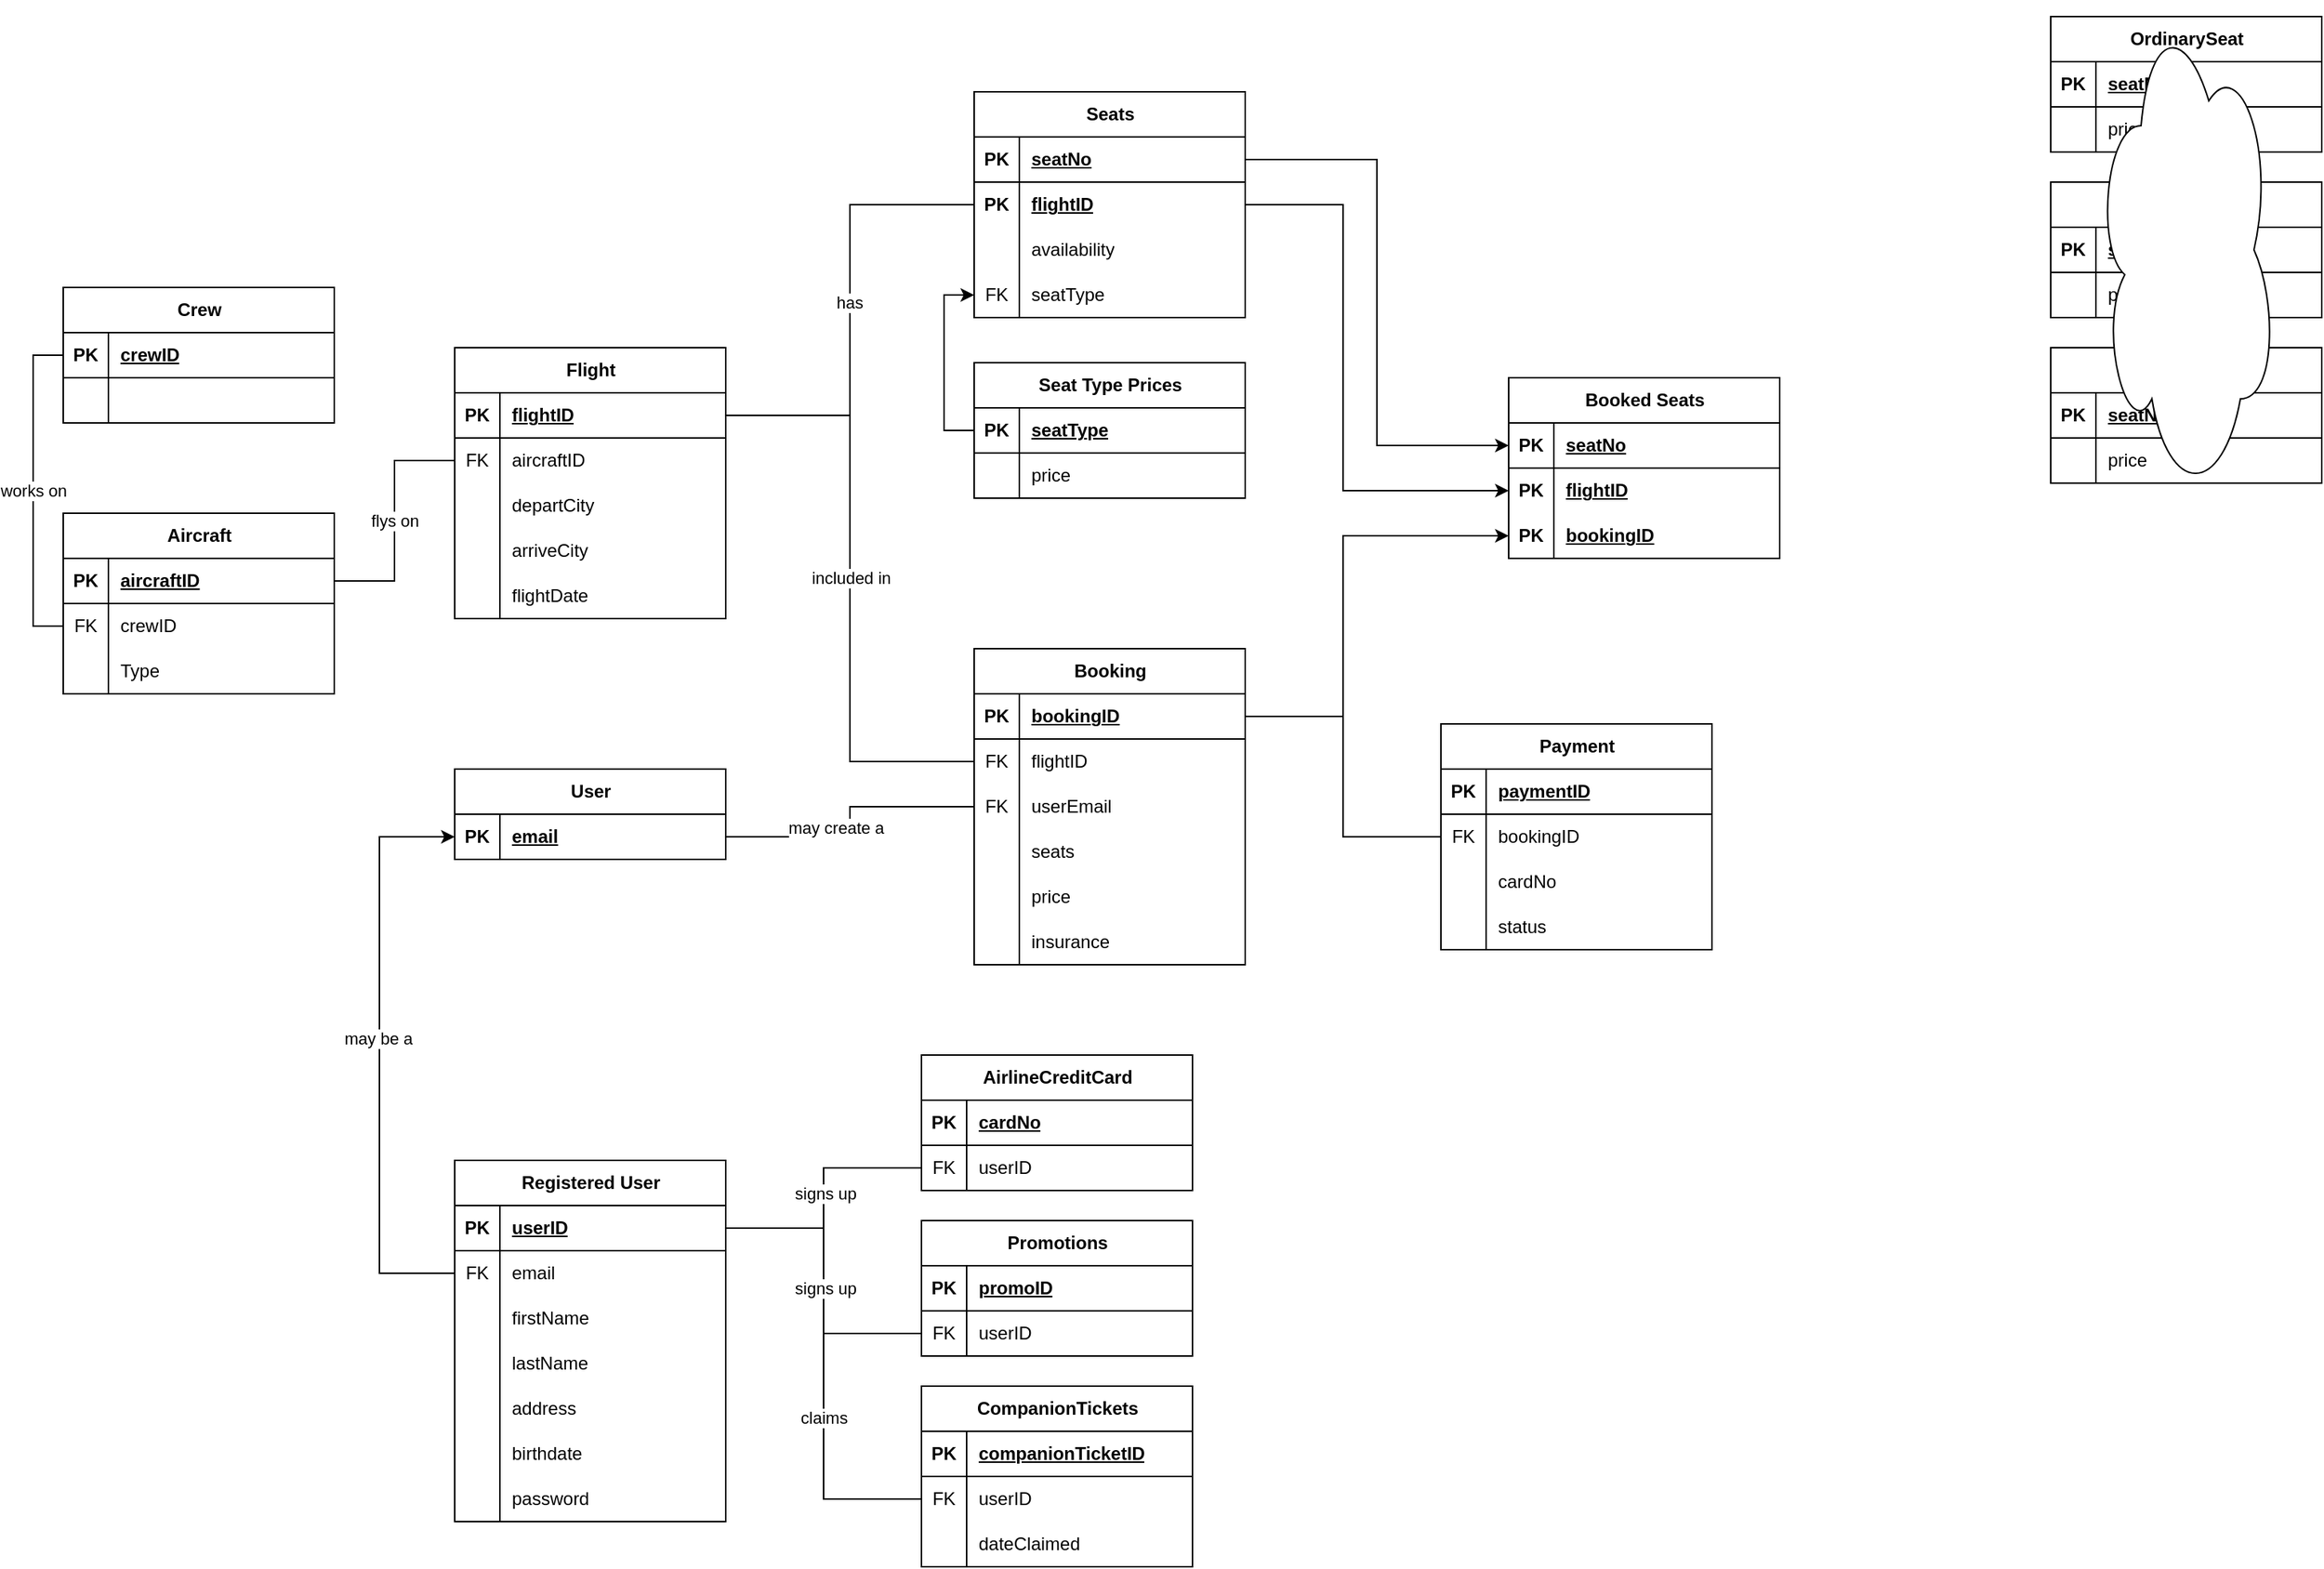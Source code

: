 <mxfile version="22.1.2" type="device">
  <diagram name="Page-1" id="eg3Y5GQemXASEwG46M90">
    <mxGraphModel dx="1717" dy="1656" grid="1" gridSize="10" guides="1" tooltips="1" connect="1" arrows="1" fold="1" page="1" pageScale="1" pageWidth="850" pageHeight="1100" math="0" shadow="0">
      <root>
        <mxCell id="0" />
        <mxCell id="1" parent="0" />
        <mxCell id="zrNdy-Q3QrVdSHkrRkGZ-1" value="User" style="shape=table;startSize=30;container=1;collapsible=1;childLayout=tableLayout;fixedRows=1;rowLines=0;fontStyle=1;align=center;resizeLast=1;html=1;" parent="1" vertex="1">
          <mxGeometry x="80" y="180" width="180" height="60" as="geometry" />
        </mxCell>
        <mxCell id="zrNdy-Q3QrVdSHkrRkGZ-2" value="" style="shape=tableRow;horizontal=0;startSize=0;swimlaneHead=0;swimlaneBody=0;fillColor=none;collapsible=0;dropTarget=0;points=[[0,0.5],[1,0.5]];portConstraint=eastwest;top=0;left=0;right=0;bottom=1;" parent="zrNdy-Q3QrVdSHkrRkGZ-1" vertex="1">
          <mxGeometry y="30" width="180" height="30" as="geometry" />
        </mxCell>
        <mxCell id="zrNdy-Q3QrVdSHkrRkGZ-3" value="PK" style="shape=partialRectangle;connectable=0;fillColor=none;top=0;left=0;bottom=0;right=0;fontStyle=1;overflow=hidden;whiteSpace=wrap;html=1;" parent="zrNdy-Q3QrVdSHkrRkGZ-2" vertex="1">
          <mxGeometry width="30" height="30" as="geometry">
            <mxRectangle width="30" height="30" as="alternateBounds" />
          </mxGeometry>
        </mxCell>
        <mxCell id="zrNdy-Q3QrVdSHkrRkGZ-4" value="email" style="shape=partialRectangle;connectable=0;fillColor=none;top=0;left=0;bottom=0;right=0;align=left;spacingLeft=6;fontStyle=5;overflow=hidden;whiteSpace=wrap;html=1;" parent="zrNdy-Q3QrVdSHkrRkGZ-2" vertex="1">
          <mxGeometry x="30" width="150" height="30" as="geometry">
            <mxRectangle width="150" height="30" as="alternateBounds" />
          </mxGeometry>
        </mxCell>
        <mxCell id="zrNdy-Q3QrVdSHkrRkGZ-14" value="Registered User" style="shape=table;startSize=30;container=1;collapsible=1;childLayout=tableLayout;fixedRows=1;rowLines=0;fontStyle=1;align=center;resizeLast=1;html=1;" parent="1" vertex="1">
          <mxGeometry x="80" y="440" width="180" height="240" as="geometry" />
        </mxCell>
        <mxCell id="zrNdy-Q3QrVdSHkrRkGZ-15" value="" style="shape=tableRow;horizontal=0;startSize=0;swimlaneHead=0;swimlaneBody=0;fillColor=none;collapsible=0;dropTarget=0;points=[[0,0.5],[1,0.5]];portConstraint=eastwest;top=0;left=0;right=0;bottom=1;" parent="zrNdy-Q3QrVdSHkrRkGZ-14" vertex="1">
          <mxGeometry y="30" width="180" height="30" as="geometry" />
        </mxCell>
        <mxCell id="zrNdy-Q3QrVdSHkrRkGZ-16" value="PK" style="shape=partialRectangle;connectable=0;fillColor=none;top=0;left=0;bottom=0;right=0;fontStyle=1;overflow=hidden;whiteSpace=wrap;html=1;" parent="zrNdy-Q3QrVdSHkrRkGZ-15" vertex="1">
          <mxGeometry width="30" height="30" as="geometry">
            <mxRectangle width="30" height="30" as="alternateBounds" />
          </mxGeometry>
        </mxCell>
        <mxCell id="zrNdy-Q3QrVdSHkrRkGZ-17" value="userID" style="shape=partialRectangle;connectable=0;fillColor=none;top=0;left=0;bottom=0;right=0;align=left;spacingLeft=6;fontStyle=5;overflow=hidden;whiteSpace=wrap;html=1;" parent="zrNdy-Q3QrVdSHkrRkGZ-15" vertex="1">
          <mxGeometry x="30" width="150" height="30" as="geometry">
            <mxRectangle width="150" height="30" as="alternateBounds" />
          </mxGeometry>
        </mxCell>
        <mxCell id="GFC2JxYRik2CeJahCHrR-6" style="shape=tableRow;horizontal=0;startSize=0;swimlaneHead=0;swimlaneBody=0;fillColor=none;collapsible=0;dropTarget=0;points=[[0,0.5],[1,0.5]];portConstraint=eastwest;top=0;left=0;right=0;bottom=0;" vertex="1" parent="zrNdy-Q3QrVdSHkrRkGZ-14">
          <mxGeometry y="60" width="180" height="30" as="geometry" />
        </mxCell>
        <mxCell id="GFC2JxYRik2CeJahCHrR-7" value="FK" style="shape=partialRectangle;connectable=0;fillColor=none;top=0;left=0;bottom=0;right=0;editable=1;overflow=hidden;whiteSpace=wrap;html=1;" vertex="1" parent="GFC2JxYRik2CeJahCHrR-6">
          <mxGeometry width="30" height="30" as="geometry">
            <mxRectangle width="30" height="30" as="alternateBounds" />
          </mxGeometry>
        </mxCell>
        <mxCell id="GFC2JxYRik2CeJahCHrR-8" value="email" style="shape=partialRectangle;connectable=0;fillColor=none;top=0;left=0;bottom=0;right=0;align=left;spacingLeft=6;overflow=hidden;whiteSpace=wrap;html=1;" vertex="1" parent="GFC2JxYRik2CeJahCHrR-6">
          <mxGeometry x="30" width="150" height="30" as="geometry">
            <mxRectangle width="150" height="30" as="alternateBounds" />
          </mxGeometry>
        </mxCell>
        <mxCell id="zrNdy-Q3QrVdSHkrRkGZ-18" value="" style="shape=tableRow;horizontal=0;startSize=0;swimlaneHead=0;swimlaneBody=0;fillColor=none;collapsible=0;dropTarget=0;points=[[0,0.5],[1,0.5]];portConstraint=eastwest;top=0;left=0;right=0;bottom=0;" parent="zrNdy-Q3QrVdSHkrRkGZ-14" vertex="1">
          <mxGeometry y="90" width="180" height="30" as="geometry" />
        </mxCell>
        <mxCell id="zrNdy-Q3QrVdSHkrRkGZ-19" value="" style="shape=partialRectangle;connectable=0;fillColor=none;top=0;left=0;bottom=0;right=0;editable=1;overflow=hidden;whiteSpace=wrap;html=1;" parent="zrNdy-Q3QrVdSHkrRkGZ-18" vertex="1">
          <mxGeometry width="30" height="30" as="geometry">
            <mxRectangle width="30" height="30" as="alternateBounds" />
          </mxGeometry>
        </mxCell>
        <mxCell id="zrNdy-Q3QrVdSHkrRkGZ-20" value="firstName" style="shape=partialRectangle;connectable=0;fillColor=none;top=0;left=0;bottom=0;right=0;align=left;spacingLeft=6;overflow=hidden;whiteSpace=wrap;html=1;" parent="zrNdy-Q3QrVdSHkrRkGZ-18" vertex="1">
          <mxGeometry x="30" width="150" height="30" as="geometry">
            <mxRectangle width="150" height="30" as="alternateBounds" />
          </mxGeometry>
        </mxCell>
        <mxCell id="zrNdy-Q3QrVdSHkrRkGZ-21" value="" style="shape=tableRow;horizontal=0;startSize=0;swimlaneHead=0;swimlaneBody=0;fillColor=none;collapsible=0;dropTarget=0;points=[[0,0.5],[1,0.5]];portConstraint=eastwest;top=0;left=0;right=0;bottom=0;" parent="zrNdy-Q3QrVdSHkrRkGZ-14" vertex="1">
          <mxGeometry y="120" width="180" height="30" as="geometry" />
        </mxCell>
        <mxCell id="zrNdy-Q3QrVdSHkrRkGZ-22" value="" style="shape=partialRectangle;connectable=0;fillColor=none;top=0;left=0;bottom=0;right=0;editable=1;overflow=hidden;whiteSpace=wrap;html=1;" parent="zrNdy-Q3QrVdSHkrRkGZ-21" vertex="1">
          <mxGeometry width="30" height="30" as="geometry">
            <mxRectangle width="30" height="30" as="alternateBounds" />
          </mxGeometry>
        </mxCell>
        <mxCell id="zrNdy-Q3QrVdSHkrRkGZ-23" value="lastName" style="shape=partialRectangle;connectable=0;fillColor=none;top=0;left=0;bottom=0;right=0;align=left;spacingLeft=6;overflow=hidden;whiteSpace=wrap;html=1;" parent="zrNdy-Q3QrVdSHkrRkGZ-21" vertex="1">
          <mxGeometry x="30" width="150" height="30" as="geometry">
            <mxRectangle width="150" height="30" as="alternateBounds" />
          </mxGeometry>
        </mxCell>
        <mxCell id="zrNdy-Q3QrVdSHkrRkGZ-24" value="" style="shape=tableRow;horizontal=0;startSize=0;swimlaneHead=0;swimlaneBody=0;fillColor=none;collapsible=0;dropTarget=0;points=[[0,0.5],[1,0.5]];portConstraint=eastwest;top=0;left=0;right=0;bottom=0;" parent="zrNdy-Q3QrVdSHkrRkGZ-14" vertex="1">
          <mxGeometry y="150" width="180" height="30" as="geometry" />
        </mxCell>
        <mxCell id="zrNdy-Q3QrVdSHkrRkGZ-25" value="" style="shape=partialRectangle;connectable=0;fillColor=none;top=0;left=0;bottom=0;right=0;editable=1;overflow=hidden;whiteSpace=wrap;html=1;" parent="zrNdy-Q3QrVdSHkrRkGZ-24" vertex="1">
          <mxGeometry width="30" height="30" as="geometry">
            <mxRectangle width="30" height="30" as="alternateBounds" />
          </mxGeometry>
        </mxCell>
        <mxCell id="zrNdy-Q3QrVdSHkrRkGZ-26" value="address" style="shape=partialRectangle;connectable=0;fillColor=none;top=0;left=0;bottom=0;right=0;align=left;spacingLeft=6;overflow=hidden;whiteSpace=wrap;html=1;" parent="zrNdy-Q3QrVdSHkrRkGZ-24" vertex="1">
          <mxGeometry x="30" width="150" height="30" as="geometry">
            <mxRectangle width="150" height="30" as="alternateBounds" />
          </mxGeometry>
        </mxCell>
        <mxCell id="zrNdy-Q3QrVdSHkrRkGZ-32" style="shape=tableRow;horizontal=0;startSize=0;swimlaneHead=0;swimlaneBody=0;fillColor=none;collapsible=0;dropTarget=0;points=[[0,0.5],[1,0.5]];portConstraint=eastwest;top=0;left=0;right=0;bottom=0;" parent="zrNdy-Q3QrVdSHkrRkGZ-14" vertex="1">
          <mxGeometry y="180" width="180" height="30" as="geometry" />
        </mxCell>
        <mxCell id="zrNdy-Q3QrVdSHkrRkGZ-33" style="shape=partialRectangle;connectable=0;fillColor=none;top=0;left=0;bottom=0;right=0;editable=1;overflow=hidden;whiteSpace=wrap;html=1;" parent="zrNdy-Q3QrVdSHkrRkGZ-32" vertex="1">
          <mxGeometry width="30" height="30" as="geometry">
            <mxRectangle width="30" height="30" as="alternateBounds" />
          </mxGeometry>
        </mxCell>
        <mxCell id="zrNdy-Q3QrVdSHkrRkGZ-34" value="birthdate" style="shape=partialRectangle;connectable=0;fillColor=none;top=0;left=0;bottom=0;right=0;align=left;spacingLeft=6;overflow=hidden;whiteSpace=wrap;html=1;" parent="zrNdy-Q3QrVdSHkrRkGZ-32" vertex="1">
          <mxGeometry x="30" width="150" height="30" as="geometry">
            <mxRectangle width="150" height="30" as="alternateBounds" />
          </mxGeometry>
        </mxCell>
        <mxCell id="zrNdy-Q3QrVdSHkrRkGZ-35" style="shape=tableRow;horizontal=0;startSize=0;swimlaneHead=0;swimlaneBody=0;fillColor=none;collapsible=0;dropTarget=0;points=[[0,0.5],[1,0.5]];portConstraint=eastwest;top=0;left=0;right=0;bottom=0;" parent="zrNdy-Q3QrVdSHkrRkGZ-14" vertex="1">
          <mxGeometry y="210" width="180" height="30" as="geometry" />
        </mxCell>
        <mxCell id="zrNdy-Q3QrVdSHkrRkGZ-36" style="shape=partialRectangle;connectable=0;fillColor=none;top=0;left=0;bottom=0;right=0;editable=1;overflow=hidden;whiteSpace=wrap;html=1;" parent="zrNdy-Q3QrVdSHkrRkGZ-35" vertex="1">
          <mxGeometry width="30" height="30" as="geometry">
            <mxRectangle width="30" height="30" as="alternateBounds" />
          </mxGeometry>
        </mxCell>
        <mxCell id="zrNdy-Q3QrVdSHkrRkGZ-37" value="password" style="shape=partialRectangle;connectable=0;fillColor=none;top=0;left=0;bottom=0;right=0;align=left;spacingLeft=6;overflow=hidden;whiteSpace=wrap;html=1;" parent="zrNdy-Q3QrVdSHkrRkGZ-35" vertex="1">
          <mxGeometry x="30" width="150" height="30" as="geometry">
            <mxRectangle width="150" height="30" as="alternateBounds" />
          </mxGeometry>
        </mxCell>
        <mxCell id="zrNdy-Q3QrVdSHkrRkGZ-43" value="AirlineCreditCard" style="shape=table;startSize=30;container=1;collapsible=1;childLayout=tableLayout;fixedRows=1;rowLines=0;fontStyle=1;align=center;resizeLast=1;html=1;" parent="1" vertex="1">
          <mxGeometry x="390" y="370" width="180" height="90" as="geometry" />
        </mxCell>
        <mxCell id="zrNdy-Q3QrVdSHkrRkGZ-44" value="" style="shape=tableRow;horizontal=0;startSize=0;swimlaneHead=0;swimlaneBody=0;fillColor=none;collapsible=0;dropTarget=0;points=[[0,0.5],[1,0.5]];portConstraint=eastwest;top=0;left=0;right=0;bottom=1;" parent="zrNdy-Q3QrVdSHkrRkGZ-43" vertex="1">
          <mxGeometry y="30" width="180" height="30" as="geometry" />
        </mxCell>
        <mxCell id="zrNdy-Q3QrVdSHkrRkGZ-45" value="PK" style="shape=partialRectangle;connectable=0;fillColor=none;top=0;left=0;bottom=0;right=0;fontStyle=1;overflow=hidden;whiteSpace=wrap;html=1;" parent="zrNdy-Q3QrVdSHkrRkGZ-44" vertex="1">
          <mxGeometry width="30" height="30" as="geometry">
            <mxRectangle width="30" height="30" as="alternateBounds" />
          </mxGeometry>
        </mxCell>
        <mxCell id="zrNdy-Q3QrVdSHkrRkGZ-46" value="cardNo" style="shape=partialRectangle;connectable=0;fillColor=none;top=0;left=0;bottom=0;right=0;align=left;spacingLeft=6;fontStyle=5;overflow=hidden;whiteSpace=wrap;html=1;" parent="zrNdy-Q3QrVdSHkrRkGZ-44" vertex="1">
          <mxGeometry x="30" width="150" height="30" as="geometry">
            <mxRectangle width="150" height="30" as="alternateBounds" />
          </mxGeometry>
        </mxCell>
        <mxCell id="zrNdy-Q3QrVdSHkrRkGZ-47" value="" style="shape=tableRow;horizontal=0;startSize=0;swimlaneHead=0;swimlaneBody=0;fillColor=none;collapsible=0;dropTarget=0;points=[[0,0.5],[1,0.5]];portConstraint=eastwest;top=0;left=0;right=0;bottom=0;" parent="zrNdy-Q3QrVdSHkrRkGZ-43" vertex="1">
          <mxGeometry y="60" width="180" height="30" as="geometry" />
        </mxCell>
        <mxCell id="zrNdy-Q3QrVdSHkrRkGZ-48" value="FK" style="shape=partialRectangle;connectable=0;fillColor=none;top=0;left=0;bottom=0;right=0;editable=1;overflow=hidden;whiteSpace=wrap;html=1;" parent="zrNdy-Q3QrVdSHkrRkGZ-47" vertex="1">
          <mxGeometry width="30" height="30" as="geometry">
            <mxRectangle width="30" height="30" as="alternateBounds" />
          </mxGeometry>
        </mxCell>
        <mxCell id="zrNdy-Q3QrVdSHkrRkGZ-49" value="userID" style="shape=partialRectangle;connectable=0;fillColor=none;top=0;left=0;bottom=0;right=0;align=left;spacingLeft=6;overflow=hidden;whiteSpace=wrap;html=1;" parent="zrNdy-Q3QrVdSHkrRkGZ-47" vertex="1">
          <mxGeometry x="30" width="150" height="30" as="geometry">
            <mxRectangle width="150" height="30" as="alternateBounds" />
          </mxGeometry>
        </mxCell>
        <mxCell id="zrNdy-Q3QrVdSHkrRkGZ-58" value="Promotions" style="shape=table;startSize=30;container=1;collapsible=1;childLayout=tableLayout;fixedRows=1;rowLines=0;fontStyle=1;align=center;resizeLast=1;html=1;" parent="1" vertex="1">
          <mxGeometry x="390" y="480" width="180" height="90" as="geometry" />
        </mxCell>
        <mxCell id="zrNdy-Q3QrVdSHkrRkGZ-59" value="" style="shape=tableRow;horizontal=0;startSize=0;swimlaneHead=0;swimlaneBody=0;fillColor=none;collapsible=0;dropTarget=0;points=[[0,0.5],[1,0.5]];portConstraint=eastwest;top=0;left=0;right=0;bottom=1;" parent="zrNdy-Q3QrVdSHkrRkGZ-58" vertex="1">
          <mxGeometry y="30" width="180" height="30" as="geometry" />
        </mxCell>
        <mxCell id="zrNdy-Q3QrVdSHkrRkGZ-60" value="PK" style="shape=partialRectangle;connectable=0;fillColor=none;top=0;left=0;bottom=0;right=0;fontStyle=1;overflow=hidden;whiteSpace=wrap;html=1;" parent="zrNdy-Q3QrVdSHkrRkGZ-59" vertex="1">
          <mxGeometry width="30" height="30" as="geometry">
            <mxRectangle width="30" height="30" as="alternateBounds" />
          </mxGeometry>
        </mxCell>
        <mxCell id="zrNdy-Q3QrVdSHkrRkGZ-61" value="promoID" style="shape=partialRectangle;connectable=0;fillColor=none;top=0;left=0;bottom=0;right=0;align=left;spacingLeft=6;fontStyle=5;overflow=hidden;whiteSpace=wrap;html=1;" parent="zrNdy-Q3QrVdSHkrRkGZ-59" vertex="1">
          <mxGeometry x="30" width="150" height="30" as="geometry">
            <mxRectangle width="150" height="30" as="alternateBounds" />
          </mxGeometry>
        </mxCell>
        <mxCell id="zrNdy-Q3QrVdSHkrRkGZ-62" value="" style="shape=tableRow;horizontal=0;startSize=0;swimlaneHead=0;swimlaneBody=0;fillColor=none;collapsible=0;dropTarget=0;points=[[0,0.5],[1,0.5]];portConstraint=eastwest;top=0;left=0;right=0;bottom=0;" parent="zrNdy-Q3QrVdSHkrRkGZ-58" vertex="1">
          <mxGeometry y="60" width="180" height="30" as="geometry" />
        </mxCell>
        <mxCell id="zrNdy-Q3QrVdSHkrRkGZ-63" value="FK" style="shape=partialRectangle;connectable=0;fillColor=none;top=0;left=0;bottom=0;right=0;editable=1;overflow=hidden;whiteSpace=wrap;html=1;" parent="zrNdy-Q3QrVdSHkrRkGZ-62" vertex="1">
          <mxGeometry width="30" height="30" as="geometry">
            <mxRectangle width="30" height="30" as="alternateBounds" />
          </mxGeometry>
        </mxCell>
        <mxCell id="zrNdy-Q3QrVdSHkrRkGZ-64" value="userID" style="shape=partialRectangle;connectable=0;fillColor=none;top=0;left=0;bottom=0;right=0;align=left;spacingLeft=6;overflow=hidden;whiteSpace=wrap;html=1;" parent="zrNdy-Q3QrVdSHkrRkGZ-62" vertex="1">
          <mxGeometry x="30" width="150" height="30" as="geometry">
            <mxRectangle width="150" height="30" as="alternateBounds" />
          </mxGeometry>
        </mxCell>
        <mxCell id="zrNdy-Q3QrVdSHkrRkGZ-67" value="CompanionTickets" style="shape=table;startSize=30;container=1;collapsible=1;childLayout=tableLayout;fixedRows=1;rowLines=0;fontStyle=1;align=center;resizeLast=1;html=1;" parent="1" vertex="1">
          <mxGeometry x="390" y="590" width="180" height="120" as="geometry" />
        </mxCell>
        <mxCell id="zrNdy-Q3QrVdSHkrRkGZ-68" value="" style="shape=tableRow;horizontal=0;startSize=0;swimlaneHead=0;swimlaneBody=0;fillColor=none;collapsible=0;dropTarget=0;points=[[0,0.5],[1,0.5]];portConstraint=eastwest;top=0;left=0;right=0;bottom=1;" parent="zrNdy-Q3QrVdSHkrRkGZ-67" vertex="1">
          <mxGeometry y="30" width="180" height="30" as="geometry" />
        </mxCell>
        <mxCell id="zrNdy-Q3QrVdSHkrRkGZ-69" value="PK" style="shape=partialRectangle;connectable=0;fillColor=none;top=0;left=0;bottom=0;right=0;fontStyle=1;overflow=hidden;whiteSpace=wrap;html=1;" parent="zrNdy-Q3QrVdSHkrRkGZ-68" vertex="1">
          <mxGeometry width="30" height="30" as="geometry">
            <mxRectangle width="30" height="30" as="alternateBounds" />
          </mxGeometry>
        </mxCell>
        <mxCell id="zrNdy-Q3QrVdSHkrRkGZ-70" value="companionTicketID" style="shape=partialRectangle;connectable=0;fillColor=none;top=0;left=0;bottom=0;right=0;align=left;spacingLeft=6;fontStyle=5;overflow=hidden;whiteSpace=wrap;html=1;" parent="zrNdy-Q3QrVdSHkrRkGZ-68" vertex="1">
          <mxGeometry x="30" width="150" height="30" as="geometry">
            <mxRectangle width="150" height="30" as="alternateBounds" />
          </mxGeometry>
        </mxCell>
        <mxCell id="zrNdy-Q3QrVdSHkrRkGZ-71" value="" style="shape=tableRow;horizontal=0;startSize=0;swimlaneHead=0;swimlaneBody=0;fillColor=none;collapsible=0;dropTarget=0;points=[[0,0.5],[1,0.5]];portConstraint=eastwest;top=0;left=0;right=0;bottom=0;" parent="zrNdy-Q3QrVdSHkrRkGZ-67" vertex="1">
          <mxGeometry y="60" width="180" height="30" as="geometry" />
        </mxCell>
        <mxCell id="zrNdy-Q3QrVdSHkrRkGZ-72" value="FK" style="shape=partialRectangle;connectable=0;fillColor=none;top=0;left=0;bottom=0;right=0;editable=1;overflow=hidden;whiteSpace=wrap;html=1;" parent="zrNdy-Q3QrVdSHkrRkGZ-71" vertex="1">
          <mxGeometry width="30" height="30" as="geometry">
            <mxRectangle width="30" height="30" as="alternateBounds" />
          </mxGeometry>
        </mxCell>
        <mxCell id="zrNdy-Q3QrVdSHkrRkGZ-73" value="userID" style="shape=partialRectangle;connectable=0;fillColor=none;top=0;left=0;bottom=0;right=0;align=left;spacingLeft=6;overflow=hidden;whiteSpace=wrap;html=1;" parent="zrNdy-Q3QrVdSHkrRkGZ-71" vertex="1">
          <mxGeometry x="30" width="150" height="30" as="geometry">
            <mxRectangle width="150" height="30" as="alternateBounds" />
          </mxGeometry>
        </mxCell>
        <mxCell id="zrNdy-Q3QrVdSHkrRkGZ-78" style="shape=tableRow;horizontal=0;startSize=0;swimlaneHead=0;swimlaneBody=0;fillColor=none;collapsible=0;dropTarget=0;points=[[0,0.5],[1,0.5]];portConstraint=eastwest;top=0;left=0;right=0;bottom=0;" parent="zrNdy-Q3QrVdSHkrRkGZ-67" vertex="1">
          <mxGeometry y="90" width="180" height="30" as="geometry" />
        </mxCell>
        <mxCell id="zrNdy-Q3QrVdSHkrRkGZ-79" style="shape=partialRectangle;connectable=0;fillColor=none;top=0;left=0;bottom=0;right=0;editable=1;overflow=hidden;whiteSpace=wrap;html=1;" parent="zrNdy-Q3QrVdSHkrRkGZ-78" vertex="1">
          <mxGeometry width="30" height="30" as="geometry">
            <mxRectangle width="30" height="30" as="alternateBounds" />
          </mxGeometry>
        </mxCell>
        <mxCell id="zrNdy-Q3QrVdSHkrRkGZ-80" value="dateClaimed" style="shape=partialRectangle;connectable=0;fillColor=none;top=0;left=0;bottom=0;right=0;align=left;spacingLeft=6;overflow=hidden;whiteSpace=wrap;html=1;" parent="zrNdy-Q3QrVdSHkrRkGZ-78" vertex="1">
          <mxGeometry x="30" width="150" height="30" as="geometry">
            <mxRectangle width="150" height="30" as="alternateBounds" />
          </mxGeometry>
        </mxCell>
        <mxCell id="zrNdy-Q3QrVdSHkrRkGZ-81" value="Booking" style="shape=table;startSize=30;container=1;collapsible=1;childLayout=tableLayout;fixedRows=1;rowLines=0;fontStyle=1;align=center;resizeLast=1;html=1;" parent="1" vertex="1">
          <mxGeometry x="425" y="100" width="180" height="210" as="geometry" />
        </mxCell>
        <mxCell id="zrNdy-Q3QrVdSHkrRkGZ-82" value="" style="shape=tableRow;horizontal=0;startSize=0;swimlaneHead=0;swimlaneBody=0;fillColor=none;collapsible=0;dropTarget=0;points=[[0,0.5],[1,0.5]];portConstraint=eastwest;top=0;left=0;right=0;bottom=1;" parent="zrNdy-Q3QrVdSHkrRkGZ-81" vertex="1">
          <mxGeometry y="30" width="180" height="30" as="geometry" />
        </mxCell>
        <mxCell id="zrNdy-Q3QrVdSHkrRkGZ-83" value="PK" style="shape=partialRectangle;connectable=0;fillColor=none;top=0;left=0;bottom=0;right=0;fontStyle=1;overflow=hidden;whiteSpace=wrap;html=1;" parent="zrNdy-Q3QrVdSHkrRkGZ-82" vertex="1">
          <mxGeometry width="30" height="30" as="geometry">
            <mxRectangle width="30" height="30" as="alternateBounds" />
          </mxGeometry>
        </mxCell>
        <mxCell id="zrNdy-Q3QrVdSHkrRkGZ-84" value="bookingID" style="shape=partialRectangle;connectable=0;fillColor=none;top=0;left=0;bottom=0;right=0;align=left;spacingLeft=6;fontStyle=5;overflow=hidden;whiteSpace=wrap;html=1;" parent="zrNdy-Q3QrVdSHkrRkGZ-82" vertex="1">
          <mxGeometry x="30" width="150" height="30" as="geometry">
            <mxRectangle width="150" height="30" as="alternateBounds" />
          </mxGeometry>
        </mxCell>
        <mxCell id="zrNdy-Q3QrVdSHkrRkGZ-88" value="" style="shape=tableRow;horizontal=0;startSize=0;swimlaneHead=0;swimlaneBody=0;fillColor=none;collapsible=0;dropTarget=0;points=[[0,0.5],[1,0.5]];portConstraint=eastwest;top=0;left=0;right=0;bottom=0;" parent="zrNdy-Q3QrVdSHkrRkGZ-81" vertex="1">
          <mxGeometry y="60" width="180" height="30" as="geometry" />
        </mxCell>
        <mxCell id="zrNdy-Q3QrVdSHkrRkGZ-89" value="FK" style="shape=partialRectangle;connectable=0;fillColor=none;top=0;left=0;bottom=0;right=0;editable=1;overflow=hidden;whiteSpace=wrap;html=1;" parent="zrNdy-Q3QrVdSHkrRkGZ-88" vertex="1">
          <mxGeometry width="30" height="30" as="geometry">
            <mxRectangle width="30" height="30" as="alternateBounds" />
          </mxGeometry>
        </mxCell>
        <mxCell id="zrNdy-Q3QrVdSHkrRkGZ-90" value="flightID" style="shape=partialRectangle;connectable=0;fillColor=none;top=0;left=0;bottom=0;right=0;align=left;spacingLeft=6;overflow=hidden;whiteSpace=wrap;html=1;" parent="zrNdy-Q3QrVdSHkrRkGZ-88" vertex="1">
          <mxGeometry x="30" width="150" height="30" as="geometry">
            <mxRectangle width="150" height="30" as="alternateBounds" />
          </mxGeometry>
        </mxCell>
        <mxCell id="zrNdy-Q3QrVdSHkrRkGZ-91" value="" style="shape=tableRow;horizontal=0;startSize=0;swimlaneHead=0;swimlaneBody=0;fillColor=none;collapsible=0;dropTarget=0;points=[[0,0.5],[1,0.5]];portConstraint=eastwest;top=0;left=0;right=0;bottom=0;" parent="zrNdy-Q3QrVdSHkrRkGZ-81" vertex="1">
          <mxGeometry y="90" width="180" height="30" as="geometry" />
        </mxCell>
        <mxCell id="zrNdy-Q3QrVdSHkrRkGZ-92" value="FK" style="shape=partialRectangle;connectable=0;fillColor=none;top=0;left=0;bottom=0;right=0;editable=1;overflow=hidden;whiteSpace=wrap;html=1;" parent="zrNdy-Q3QrVdSHkrRkGZ-91" vertex="1">
          <mxGeometry width="30" height="30" as="geometry">
            <mxRectangle width="30" height="30" as="alternateBounds" />
          </mxGeometry>
        </mxCell>
        <mxCell id="zrNdy-Q3QrVdSHkrRkGZ-93" value="userEmail" style="shape=partialRectangle;connectable=0;fillColor=none;top=0;left=0;bottom=0;right=0;align=left;spacingLeft=6;overflow=hidden;whiteSpace=wrap;html=1;" parent="zrNdy-Q3QrVdSHkrRkGZ-91" vertex="1">
          <mxGeometry x="30" width="150" height="30" as="geometry">
            <mxRectangle width="150" height="30" as="alternateBounds" />
          </mxGeometry>
        </mxCell>
        <mxCell id="zrNdy-Q3QrVdSHkrRkGZ-228" style="shape=tableRow;horizontal=0;startSize=0;swimlaneHead=0;swimlaneBody=0;fillColor=none;collapsible=0;dropTarget=0;points=[[0,0.5],[1,0.5]];portConstraint=eastwest;top=0;left=0;right=0;bottom=0;" parent="zrNdy-Q3QrVdSHkrRkGZ-81" vertex="1">
          <mxGeometry y="120" width="180" height="30" as="geometry" />
        </mxCell>
        <mxCell id="zrNdy-Q3QrVdSHkrRkGZ-229" style="shape=partialRectangle;connectable=0;fillColor=none;top=0;left=0;bottom=0;right=0;editable=1;overflow=hidden;whiteSpace=wrap;html=1;" parent="zrNdy-Q3QrVdSHkrRkGZ-228" vertex="1">
          <mxGeometry width="30" height="30" as="geometry">
            <mxRectangle width="30" height="30" as="alternateBounds" />
          </mxGeometry>
        </mxCell>
        <mxCell id="zrNdy-Q3QrVdSHkrRkGZ-230" value="seats" style="shape=partialRectangle;connectable=0;fillColor=none;top=0;left=0;bottom=0;right=0;align=left;spacingLeft=6;overflow=hidden;whiteSpace=wrap;html=1;" parent="zrNdy-Q3QrVdSHkrRkGZ-228" vertex="1">
          <mxGeometry x="30" width="150" height="30" as="geometry">
            <mxRectangle width="150" height="30" as="alternateBounds" />
          </mxGeometry>
        </mxCell>
        <mxCell id="zrNdy-Q3QrVdSHkrRkGZ-265" style="shape=tableRow;horizontal=0;startSize=0;swimlaneHead=0;swimlaneBody=0;fillColor=none;collapsible=0;dropTarget=0;points=[[0,0.5],[1,0.5]];portConstraint=eastwest;top=0;left=0;right=0;bottom=0;" parent="zrNdy-Q3QrVdSHkrRkGZ-81" vertex="1">
          <mxGeometry y="150" width="180" height="30" as="geometry" />
        </mxCell>
        <mxCell id="zrNdy-Q3QrVdSHkrRkGZ-266" style="shape=partialRectangle;connectable=0;fillColor=none;top=0;left=0;bottom=0;right=0;editable=1;overflow=hidden;whiteSpace=wrap;html=1;" parent="zrNdy-Q3QrVdSHkrRkGZ-265" vertex="1">
          <mxGeometry width="30" height="30" as="geometry">
            <mxRectangle width="30" height="30" as="alternateBounds" />
          </mxGeometry>
        </mxCell>
        <mxCell id="zrNdy-Q3QrVdSHkrRkGZ-267" value="price" style="shape=partialRectangle;connectable=0;fillColor=none;top=0;left=0;bottom=0;right=0;align=left;spacingLeft=6;overflow=hidden;whiteSpace=wrap;html=1;" parent="zrNdy-Q3QrVdSHkrRkGZ-265" vertex="1">
          <mxGeometry x="30" width="150" height="30" as="geometry">
            <mxRectangle width="150" height="30" as="alternateBounds" />
          </mxGeometry>
        </mxCell>
        <mxCell id="GFC2JxYRik2CeJahCHrR-9" style="shape=tableRow;horizontal=0;startSize=0;swimlaneHead=0;swimlaneBody=0;fillColor=none;collapsible=0;dropTarget=0;points=[[0,0.5],[1,0.5]];portConstraint=eastwest;top=0;left=0;right=0;bottom=0;" vertex="1" parent="zrNdy-Q3QrVdSHkrRkGZ-81">
          <mxGeometry y="180" width="180" height="30" as="geometry" />
        </mxCell>
        <mxCell id="GFC2JxYRik2CeJahCHrR-10" style="shape=partialRectangle;connectable=0;fillColor=none;top=0;left=0;bottom=0;right=0;editable=1;overflow=hidden;whiteSpace=wrap;html=1;" vertex="1" parent="GFC2JxYRik2CeJahCHrR-9">
          <mxGeometry width="30" height="30" as="geometry">
            <mxRectangle width="30" height="30" as="alternateBounds" />
          </mxGeometry>
        </mxCell>
        <mxCell id="GFC2JxYRik2CeJahCHrR-11" value="insurance" style="shape=partialRectangle;connectable=0;fillColor=none;top=0;left=0;bottom=0;right=0;align=left;spacingLeft=6;overflow=hidden;whiteSpace=wrap;html=1;" vertex="1" parent="GFC2JxYRik2CeJahCHrR-9">
          <mxGeometry x="30" width="150" height="30" as="geometry">
            <mxRectangle width="150" height="30" as="alternateBounds" />
          </mxGeometry>
        </mxCell>
        <mxCell id="zrNdy-Q3QrVdSHkrRkGZ-115" value="Flight" style="shape=table;startSize=30;container=1;collapsible=1;childLayout=tableLayout;fixedRows=1;rowLines=0;fontStyle=1;align=center;resizeLast=1;html=1;" parent="1" vertex="1">
          <mxGeometry x="80" y="-100" width="180" height="180" as="geometry" />
        </mxCell>
        <mxCell id="zrNdy-Q3QrVdSHkrRkGZ-116" value="" style="shape=tableRow;horizontal=0;startSize=0;swimlaneHead=0;swimlaneBody=0;fillColor=none;collapsible=0;dropTarget=0;points=[[0,0.5],[1,0.5]];portConstraint=eastwest;top=0;left=0;right=0;bottom=1;" parent="zrNdy-Q3QrVdSHkrRkGZ-115" vertex="1">
          <mxGeometry y="30" width="180" height="30" as="geometry" />
        </mxCell>
        <mxCell id="zrNdy-Q3QrVdSHkrRkGZ-117" value="PK" style="shape=partialRectangle;connectable=0;fillColor=none;top=0;left=0;bottom=0;right=0;fontStyle=1;overflow=hidden;whiteSpace=wrap;html=1;" parent="zrNdy-Q3QrVdSHkrRkGZ-116" vertex="1">
          <mxGeometry width="30" height="30" as="geometry">
            <mxRectangle width="30" height="30" as="alternateBounds" />
          </mxGeometry>
        </mxCell>
        <mxCell id="zrNdy-Q3QrVdSHkrRkGZ-118" value="flightID" style="shape=partialRectangle;connectable=0;fillColor=none;top=0;left=0;bottom=0;right=0;align=left;spacingLeft=6;fontStyle=5;overflow=hidden;whiteSpace=wrap;html=1;" parent="zrNdy-Q3QrVdSHkrRkGZ-116" vertex="1">
          <mxGeometry x="30" width="150" height="30" as="geometry">
            <mxRectangle width="150" height="30" as="alternateBounds" />
          </mxGeometry>
        </mxCell>
        <mxCell id="zrNdy-Q3QrVdSHkrRkGZ-209" style="shape=tableRow;horizontal=0;startSize=0;swimlaneHead=0;swimlaneBody=0;fillColor=none;collapsible=0;dropTarget=0;points=[[0,0.5],[1,0.5]];portConstraint=eastwest;top=0;left=0;right=0;bottom=0;" parent="zrNdy-Q3QrVdSHkrRkGZ-115" vertex="1">
          <mxGeometry y="60" width="180" height="30" as="geometry" />
        </mxCell>
        <mxCell id="zrNdy-Q3QrVdSHkrRkGZ-210" value="FK" style="shape=partialRectangle;connectable=0;fillColor=none;top=0;left=0;bottom=0;right=0;editable=1;overflow=hidden;whiteSpace=wrap;html=1;" parent="zrNdy-Q3QrVdSHkrRkGZ-209" vertex="1">
          <mxGeometry width="30" height="30" as="geometry">
            <mxRectangle width="30" height="30" as="alternateBounds" />
          </mxGeometry>
        </mxCell>
        <mxCell id="zrNdy-Q3QrVdSHkrRkGZ-211" value="aircraftID" style="shape=partialRectangle;connectable=0;fillColor=none;top=0;left=0;bottom=0;right=0;align=left;spacingLeft=6;overflow=hidden;whiteSpace=wrap;html=1;" parent="zrNdy-Q3QrVdSHkrRkGZ-209" vertex="1">
          <mxGeometry x="30" width="150" height="30" as="geometry">
            <mxRectangle width="150" height="30" as="alternateBounds" />
          </mxGeometry>
        </mxCell>
        <mxCell id="zrNdy-Q3QrVdSHkrRkGZ-119" value="" style="shape=tableRow;horizontal=0;startSize=0;swimlaneHead=0;swimlaneBody=0;fillColor=none;collapsible=0;dropTarget=0;points=[[0,0.5],[1,0.5]];portConstraint=eastwest;top=0;left=0;right=0;bottom=0;" parent="zrNdy-Q3QrVdSHkrRkGZ-115" vertex="1">
          <mxGeometry y="90" width="180" height="30" as="geometry" />
        </mxCell>
        <mxCell id="zrNdy-Q3QrVdSHkrRkGZ-120" value="" style="shape=partialRectangle;connectable=0;fillColor=none;top=0;left=0;bottom=0;right=0;editable=1;overflow=hidden;whiteSpace=wrap;html=1;" parent="zrNdy-Q3QrVdSHkrRkGZ-119" vertex="1">
          <mxGeometry width="30" height="30" as="geometry">
            <mxRectangle width="30" height="30" as="alternateBounds" />
          </mxGeometry>
        </mxCell>
        <mxCell id="zrNdy-Q3QrVdSHkrRkGZ-121" value="departCity" style="shape=partialRectangle;connectable=0;fillColor=none;top=0;left=0;bottom=0;right=0;align=left;spacingLeft=6;overflow=hidden;whiteSpace=wrap;html=1;" parent="zrNdy-Q3QrVdSHkrRkGZ-119" vertex="1">
          <mxGeometry x="30" width="150" height="30" as="geometry">
            <mxRectangle width="150" height="30" as="alternateBounds" />
          </mxGeometry>
        </mxCell>
        <mxCell id="zrNdy-Q3QrVdSHkrRkGZ-122" value="" style="shape=tableRow;horizontal=0;startSize=0;swimlaneHead=0;swimlaneBody=0;fillColor=none;collapsible=0;dropTarget=0;points=[[0,0.5],[1,0.5]];portConstraint=eastwest;top=0;left=0;right=0;bottom=0;" parent="zrNdy-Q3QrVdSHkrRkGZ-115" vertex="1">
          <mxGeometry y="120" width="180" height="30" as="geometry" />
        </mxCell>
        <mxCell id="zrNdy-Q3QrVdSHkrRkGZ-123" value="" style="shape=partialRectangle;connectable=0;fillColor=none;top=0;left=0;bottom=0;right=0;editable=1;overflow=hidden;whiteSpace=wrap;html=1;" parent="zrNdy-Q3QrVdSHkrRkGZ-122" vertex="1">
          <mxGeometry width="30" height="30" as="geometry">
            <mxRectangle width="30" height="30" as="alternateBounds" />
          </mxGeometry>
        </mxCell>
        <mxCell id="zrNdy-Q3QrVdSHkrRkGZ-124" value="arriveCity" style="shape=partialRectangle;connectable=0;fillColor=none;top=0;left=0;bottom=0;right=0;align=left;spacingLeft=6;overflow=hidden;whiteSpace=wrap;html=1;" parent="zrNdy-Q3QrVdSHkrRkGZ-122" vertex="1">
          <mxGeometry x="30" width="150" height="30" as="geometry">
            <mxRectangle width="150" height="30" as="alternateBounds" />
          </mxGeometry>
        </mxCell>
        <mxCell id="zrNdy-Q3QrVdSHkrRkGZ-125" value="" style="shape=tableRow;horizontal=0;startSize=0;swimlaneHead=0;swimlaneBody=0;fillColor=none;collapsible=0;dropTarget=0;points=[[0,0.5],[1,0.5]];portConstraint=eastwest;top=0;left=0;right=0;bottom=0;" parent="zrNdy-Q3QrVdSHkrRkGZ-115" vertex="1">
          <mxGeometry y="150" width="180" height="30" as="geometry" />
        </mxCell>
        <mxCell id="zrNdy-Q3QrVdSHkrRkGZ-126" value="" style="shape=partialRectangle;connectable=0;fillColor=none;top=0;left=0;bottom=0;right=0;editable=1;overflow=hidden;whiteSpace=wrap;html=1;" parent="zrNdy-Q3QrVdSHkrRkGZ-125" vertex="1">
          <mxGeometry width="30" height="30" as="geometry">
            <mxRectangle width="30" height="30" as="alternateBounds" />
          </mxGeometry>
        </mxCell>
        <mxCell id="zrNdy-Q3QrVdSHkrRkGZ-127" value="flightDate" style="shape=partialRectangle;connectable=0;fillColor=none;top=0;left=0;bottom=0;right=0;align=left;spacingLeft=6;overflow=hidden;whiteSpace=wrap;html=1;" parent="zrNdy-Q3QrVdSHkrRkGZ-125" vertex="1">
          <mxGeometry x="30" width="150" height="30" as="geometry">
            <mxRectangle width="150" height="30" as="alternateBounds" />
          </mxGeometry>
        </mxCell>
        <mxCell id="zrNdy-Q3QrVdSHkrRkGZ-128" value="Seats" style="shape=table;startSize=30;container=1;collapsible=1;childLayout=tableLayout;fixedRows=1;rowLines=0;fontStyle=1;align=center;resizeLast=1;html=1;" parent="1" vertex="1">
          <mxGeometry x="425" y="-270" width="180" height="150" as="geometry" />
        </mxCell>
        <mxCell id="zrNdy-Q3QrVdSHkrRkGZ-129" value="" style="shape=tableRow;horizontal=0;startSize=0;swimlaneHead=0;swimlaneBody=0;fillColor=none;collapsible=0;dropTarget=0;points=[[0,0.5],[1,0.5]];portConstraint=eastwest;top=0;left=0;right=0;bottom=1;" parent="zrNdy-Q3QrVdSHkrRkGZ-128" vertex="1">
          <mxGeometry y="30" width="180" height="30" as="geometry" />
        </mxCell>
        <mxCell id="zrNdy-Q3QrVdSHkrRkGZ-130" value="PK" style="shape=partialRectangle;connectable=0;fillColor=none;top=0;left=0;bottom=0;right=0;fontStyle=1;overflow=hidden;whiteSpace=wrap;html=1;" parent="zrNdy-Q3QrVdSHkrRkGZ-129" vertex="1">
          <mxGeometry width="30" height="30" as="geometry">
            <mxRectangle width="30" height="30" as="alternateBounds" />
          </mxGeometry>
        </mxCell>
        <mxCell id="zrNdy-Q3QrVdSHkrRkGZ-131" value="seatNo" style="shape=partialRectangle;connectable=0;fillColor=none;top=0;left=0;bottom=0;right=0;align=left;spacingLeft=6;fontStyle=5;overflow=hidden;whiteSpace=wrap;html=1;" parent="zrNdy-Q3QrVdSHkrRkGZ-129" vertex="1">
          <mxGeometry x="30" width="150" height="30" as="geometry">
            <mxRectangle width="150" height="30" as="alternateBounds" />
          </mxGeometry>
        </mxCell>
        <mxCell id="zrNdy-Q3QrVdSHkrRkGZ-132" value="" style="shape=tableRow;horizontal=0;startSize=0;swimlaneHead=0;swimlaneBody=0;fillColor=none;collapsible=0;dropTarget=0;points=[[0,0.5],[1,0.5]];portConstraint=eastwest;top=0;left=0;right=0;bottom=0;" parent="zrNdy-Q3QrVdSHkrRkGZ-128" vertex="1">
          <mxGeometry y="60" width="180" height="30" as="geometry" />
        </mxCell>
        <mxCell id="zrNdy-Q3QrVdSHkrRkGZ-133" value="PK" style="shape=partialRectangle;connectable=0;fillColor=none;top=0;left=0;bottom=0;right=0;editable=1;overflow=hidden;whiteSpace=wrap;html=1;fontStyle=1" parent="zrNdy-Q3QrVdSHkrRkGZ-132" vertex="1">
          <mxGeometry width="30" height="30" as="geometry">
            <mxRectangle width="30" height="30" as="alternateBounds" />
          </mxGeometry>
        </mxCell>
        <mxCell id="zrNdy-Q3QrVdSHkrRkGZ-134" value="&lt;u&gt;flightID&lt;/u&gt;" style="shape=partialRectangle;connectable=0;fillColor=none;top=0;left=0;bottom=0;right=0;align=left;spacingLeft=6;overflow=hidden;whiteSpace=wrap;html=1;fontStyle=1" parent="zrNdy-Q3QrVdSHkrRkGZ-132" vertex="1">
          <mxGeometry x="30" width="150" height="30" as="geometry">
            <mxRectangle width="150" height="30" as="alternateBounds" />
          </mxGeometry>
        </mxCell>
        <mxCell id="zrNdy-Q3QrVdSHkrRkGZ-237" style="shape=tableRow;horizontal=0;startSize=0;swimlaneHead=0;swimlaneBody=0;fillColor=none;collapsible=0;dropTarget=0;points=[[0,0.5],[1,0.5]];portConstraint=eastwest;top=0;left=0;right=0;bottom=0;" parent="zrNdy-Q3QrVdSHkrRkGZ-128" vertex="1">
          <mxGeometry y="90" width="180" height="30" as="geometry" />
        </mxCell>
        <mxCell id="zrNdy-Q3QrVdSHkrRkGZ-238" style="shape=partialRectangle;connectable=0;fillColor=none;top=0;left=0;bottom=0;right=0;editable=1;overflow=hidden;whiteSpace=wrap;html=1;" parent="zrNdy-Q3QrVdSHkrRkGZ-237" vertex="1">
          <mxGeometry width="30" height="30" as="geometry">
            <mxRectangle width="30" height="30" as="alternateBounds" />
          </mxGeometry>
        </mxCell>
        <mxCell id="zrNdy-Q3QrVdSHkrRkGZ-239" value="availability" style="shape=partialRectangle;connectable=0;fillColor=none;top=0;left=0;bottom=0;right=0;align=left;spacingLeft=6;overflow=hidden;whiteSpace=wrap;html=1;" parent="zrNdy-Q3QrVdSHkrRkGZ-237" vertex="1">
          <mxGeometry x="30" width="150" height="30" as="geometry">
            <mxRectangle width="150" height="30" as="alternateBounds" />
          </mxGeometry>
        </mxCell>
        <mxCell id="GFC2JxYRik2CeJahCHrR-14" style="shape=tableRow;horizontal=0;startSize=0;swimlaneHead=0;swimlaneBody=0;fillColor=none;collapsible=0;dropTarget=0;points=[[0,0.5],[1,0.5]];portConstraint=eastwest;top=0;left=0;right=0;bottom=0;" vertex="1" parent="zrNdy-Q3QrVdSHkrRkGZ-128">
          <mxGeometry y="120" width="180" height="30" as="geometry" />
        </mxCell>
        <mxCell id="GFC2JxYRik2CeJahCHrR-15" value="FK" style="shape=partialRectangle;connectable=0;fillColor=none;top=0;left=0;bottom=0;right=0;editable=1;overflow=hidden;whiteSpace=wrap;html=1;" vertex="1" parent="GFC2JxYRik2CeJahCHrR-14">
          <mxGeometry width="30" height="30" as="geometry">
            <mxRectangle width="30" height="30" as="alternateBounds" />
          </mxGeometry>
        </mxCell>
        <mxCell id="GFC2JxYRik2CeJahCHrR-16" value="seatType" style="shape=partialRectangle;connectable=0;fillColor=none;top=0;left=0;bottom=0;right=0;align=left;spacingLeft=6;overflow=hidden;whiteSpace=wrap;html=1;" vertex="1" parent="GFC2JxYRik2CeJahCHrR-14">
          <mxGeometry x="30" width="150" height="30" as="geometry">
            <mxRectangle width="150" height="30" as="alternateBounds" />
          </mxGeometry>
        </mxCell>
        <mxCell id="zrNdy-Q3QrVdSHkrRkGZ-141" value="OrdinarySeat" style="shape=table;startSize=30;container=1;collapsible=1;childLayout=tableLayout;fixedRows=1;rowLines=0;fontStyle=1;align=center;resizeLast=1;html=1;" parent="1" vertex="1">
          <mxGeometry x="1140" y="-320" width="180" height="90" as="geometry" />
        </mxCell>
        <mxCell id="zrNdy-Q3QrVdSHkrRkGZ-142" value="" style="shape=tableRow;horizontal=0;startSize=0;swimlaneHead=0;swimlaneBody=0;fillColor=none;collapsible=0;dropTarget=0;points=[[0,0.5],[1,0.5]];portConstraint=eastwest;top=0;left=0;right=0;bottom=1;" parent="zrNdy-Q3QrVdSHkrRkGZ-141" vertex="1">
          <mxGeometry y="30" width="180" height="30" as="geometry" />
        </mxCell>
        <mxCell id="zrNdy-Q3QrVdSHkrRkGZ-143" value="PK" style="shape=partialRectangle;connectable=0;fillColor=none;top=0;left=0;bottom=0;right=0;fontStyle=1;overflow=hidden;whiteSpace=wrap;html=1;" parent="zrNdy-Q3QrVdSHkrRkGZ-142" vertex="1">
          <mxGeometry width="30" height="30" as="geometry">
            <mxRectangle width="30" height="30" as="alternateBounds" />
          </mxGeometry>
        </mxCell>
        <mxCell id="zrNdy-Q3QrVdSHkrRkGZ-144" value="seatNO" style="shape=partialRectangle;connectable=0;fillColor=none;top=0;left=0;bottom=0;right=0;align=left;spacingLeft=6;fontStyle=5;overflow=hidden;whiteSpace=wrap;html=1;" parent="zrNdy-Q3QrVdSHkrRkGZ-142" vertex="1">
          <mxGeometry x="30" width="150" height="30" as="geometry">
            <mxRectangle width="150" height="30" as="alternateBounds" />
          </mxGeometry>
        </mxCell>
        <mxCell id="zrNdy-Q3QrVdSHkrRkGZ-145" value="" style="shape=tableRow;horizontal=0;startSize=0;swimlaneHead=0;swimlaneBody=0;fillColor=none;collapsible=0;dropTarget=0;points=[[0,0.5],[1,0.5]];portConstraint=eastwest;top=0;left=0;right=0;bottom=0;" parent="zrNdy-Q3QrVdSHkrRkGZ-141" vertex="1">
          <mxGeometry y="60" width="180" height="30" as="geometry" />
        </mxCell>
        <mxCell id="zrNdy-Q3QrVdSHkrRkGZ-146" value="" style="shape=partialRectangle;connectable=0;fillColor=none;top=0;left=0;bottom=0;right=0;editable=1;overflow=hidden;whiteSpace=wrap;html=1;" parent="zrNdy-Q3QrVdSHkrRkGZ-145" vertex="1">
          <mxGeometry width="30" height="30" as="geometry">
            <mxRectangle width="30" height="30" as="alternateBounds" />
          </mxGeometry>
        </mxCell>
        <mxCell id="zrNdy-Q3QrVdSHkrRkGZ-147" value="price" style="shape=partialRectangle;connectable=0;fillColor=none;top=0;left=0;bottom=0;right=0;align=left;spacingLeft=6;overflow=hidden;whiteSpace=wrap;html=1;" parent="zrNdy-Q3QrVdSHkrRkGZ-145" vertex="1">
          <mxGeometry x="30" width="150" height="30" as="geometry">
            <mxRectangle width="150" height="30" as="alternateBounds" />
          </mxGeometry>
        </mxCell>
        <mxCell id="zrNdy-Q3QrVdSHkrRkGZ-167" value="Aircraft" style="shape=table;startSize=30;container=1;collapsible=1;childLayout=tableLayout;fixedRows=1;rowLines=0;fontStyle=1;align=center;resizeLast=1;html=1;" parent="1" vertex="1">
          <mxGeometry x="-180" y="10" width="180" height="120" as="geometry" />
        </mxCell>
        <mxCell id="zrNdy-Q3QrVdSHkrRkGZ-168" value="" style="shape=tableRow;horizontal=0;startSize=0;swimlaneHead=0;swimlaneBody=0;fillColor=none;collapsible=0;dropTarget=0;points=[[0,0.5],[1,0.5]];portConstraint=eastwest;top=0;left=0;right=0;bottom=1;" parent="zrNdy-Q3QrVdSHkrRkGZ-167" vertex="1">
          <mxGeometry y="30" width="180" height="30" as="geometry" />
        </mxCell>
        <mxCell id="zrNdy-Q3QrVdSHkrRkGZ-169" value="PK" style="shape=partialRectangle;connectable=0;fillColor=none;top=0;left=0;bottom=0;right=0;fontStyle=1;overflow=hidden;whiteSpace=wrap;html=1;" parent="zrNdy-Q3QrVdSHkrRkGZ-168" vertex="1">
          <mxGeometry width="30" height="30" as="geometry">
            <mxRectangle width="30" height="30" as="alternateBounds" />
          </mxGeometry>
        </mxCell>
        <mxCell id="zrNdy-Q3QrVdSHkrRkGZ-170" value="aircraftID" style="shape=partialRectangle;connectable=0;fillColor=none;top=0;left=0;bottom=0;right=0;align=left;spacingLeft=6;fontStyle=5;overflow=hidden;whiteSpace=wrap;html=1;" parent="zrNdy-Q3QrVdSHkrRkGZ-168" vertex="1">
          <mxGeometry x="30" width="150" height="30" as="geometry">
            <mxRectangle width="150" height="30" as="alternateBounds" />
          </mxGeometry>
        </mxCell>
        <mxCell id="zrNdy-Q3QrVdSHkrRkGZ-213" style="shape=tableRow;horizontal=0;startSize=0;swimlaneHead=0;swimlaneBody=0;fillColor=none;collapsible=0;dropTarget=0;points=[[0,0.5],[1,0.5]];portConstraint=eastwest;top=0;left=0;right=0;bottom=0;" parent="zrNdy-Q3QrVdSHkrRkGZ-167" vertex="1">
          <mxGeometry y="60" width="180" height="30" as="geometry" />
        </mxCell>
        <mxCell id="zrNdy-Q3QrVdSHkrRkGZ-214" value="FK" style="shape=partialRectangle;connectable=0;fillColor=none;top=0;left=0;bottom=0;right=0;editable=1;overflow=hidden;whiteSpace=wrap;html=1;" parent="zrNdy-Q3QrVdSHkrRkGZ-213" vertex="1">
          <mxGeometry width="30" height="30" as="geometry">
            <mxRectangle width="30" height="30" as="alternateBounds" />
          </mxGeometry>
        </mxCell>
        <mxCell id="zrNdy-Q3QrVdSHkrRkGZ-215" value="crewID" style="shape=partialRectangle;connectable=0;fillColor=none;top=0;left=0;bottom=0;right=0;align=left;spacingLeft=6;overflow=hidden;whiteSpace=wrap;html=1;" parent="zrNdy-Q3QrVdSHkrRkGZ-213" vertex="1">
          <mxGeometry x="30" width="150" height="30" as="geometry">
            <mxRectangle width="150" height="30" as="alternateBounds" />
          </mxGeometry>
        </mxCell>
        <mxCell id="zrNdy-Q3QrVdSHkrRkGZ-171" value="" style="shape=tableRow;horizontal=0;startSize=0;swimlaneHead=0;swimlaneBody=0;fillColor=none;collapsible=0;dropTarget=0;points=[[0,0.5],[1,0.5]];portConstraint=eastwest;top=0;left=0;right=0;bottom=0;" parent="zrNdy-Q3QrVdSHkrRkGZ-167" vertex="1">
          <mxGeometry y="90" width="180" height="30" as="geometry" />
        </mxCell>
        <mxCell id="zrNdy-Q3QrVdSHkrRkGZ-172" value="" style="shape=partialRectangle;connectable=0;fillColor=none;top=0;left=0;bottom=0;right=0;editable=1;overflow=hidden;whiteSpace=wrap;html=1;" parent="zrNdy-Q3QrVdSHkrRkGZ-171" vertex="1">
          <mxGeometry width="30" height="30" as="geometry">
            <mxRectangle width="30" height="30" as="alternateBounds" />
          </mxGeometry>
        </mxCell>
        <mxCell id="zrNdy-Q3QrVdSHkrRkGZ-173" value="Type" style="shape=partialRectangle;connectable=0;fillColor=none;top=0;left=0;bottom=0;right=0;align=left;spacingLeft=6;overflow=hidden;whiteSpace=wrap;html=1;" parent="zrNdy-Q3QrVdSHkrRkGZ-171" vertex="1">
          <mxGeometry x="30" width="150" height="30" as="geometry">
            <mxRectangle width="150" height="30" as="alternateBounds" />
          </mxGeometry>
        </mxCell>
        <mxCell id="zrNdy-Q3QrVdSHkrRkGZ-194" style="edgeStyle=orthogonalEdgeStyle;rounded=0;orthogonalLoop=1;jettySize=auto;html=1;entryX=0;entryY=0.5;entryDx=0;entryDy=0;endArrow=none;endFill=0;" parent="1" source="zrNdy-Q3QrVdSHkrRkGZ-15" target="zrNdy-Q3QrVdSHkrRkGZ-47" edge="1">
          <mxGeometry relative="1" as="geometry" />
        </mxCell>
        <mxCell id="zrNdy-Q3QrVdSHkrRkGZ-197" value="signs up" style="edgeLabel;html=1;align=center;verticalAlign=middle;resizable=0;points=[];" parent="zrNdy-Q3QrVdSHkrRkGZ-194" vertex="1" connectable="0">
          <mxGeometry x="0.038" y="-1" relative="1" as="geometry">
            <mxPoint as="offset" />
          </mxGeometry>
        </mxCell>
        <mxCell id="zrNdy-Q3QrVdSHkrRkGZ-195" style="edgeStyle=orthogonalEdgeStyle;rounded=0;orthogonalLoop=1;jettySize=auto;html=1;entryX=0;entryY=0.5;entryDx=0;entryDy=0;endArrow=none;endFill=0;" parent="1" source="zrNdy-Q3QrVdSHkrRkGZ-15" target="zrNdy-Q3QrVdSHkrRkGZ-62" edge="1">
          <mxGeometry relative="1" as="geometry" />
        </mxCell>
        <mxCell id="zrNdy-Q3QrVdSHkrRkGZ-196" style="edgeStyle=orthogonalEdgeStyle;rounded=0;orthogonalLoop=1;jettySize=auto;html=1;entryX=0;entryY=0.5;entryDx=0;entryDy=0;endArrow=none;endFill=0;" parent="1" source="zrNdy-Q3QrVdSHkrRkGZ-15" target="zrNdy-Q3QrVdSHkrRkGZ-71" edge="1">
          <mxGeometry relative="1" as="geometry" />
        </mxCell>
        <mxCell id="zrNdy-Q3QrVdSHkrRkGZ-198" value="signs up" style="edgeLabel;html=1;align=center;verticalAlign=middle;resizable=0;points=[];" parent="zrNdy-Q3QrVdSHkrRkGZ-196" vertex="1" connectable="0">
          <mxGeometry x="-0.322" y="1" relative="1" as="geometry">
            <mxPoint as="offset" />
          </mxGeometry>
        </mxCell>
        <mxCell id="zrNdy-Q3QrVdSHkrRkGZ-199" value="claims" style="edgeLabel;html=1;align=center;verticalAlign=middle;resizable=0;points=[];" parent="zrNdy-Q3QrVdSHkrRkGZ-196" vertex="1" connectable="0">
          <mxGeometry x="0.228" relative="1" as="geometry">
            <mxPoint as="offset" />
          </mxGeometry>
        </mxCell>
        <mxCell id="zrNdy-Q3QrVdSHkrRkGZ-204" style="edgeStyle=orthogonalEdgeStyle;rounded=0;orthogonalLoop=1;jettySize=auto;html=1;entryX=0;entryY=0.5;entryDx=0;entryDy=0;endArrow=none;endFill=0;" parent="1" source="zrNdy-Q3QrVdSHkrRkGZ-2" target="zrNdy-Q3QrVdSHkrRkGZ-91" edge="1">
          <mxGeometry relative="1" as="geometry" />
        </mxCell>
        <mxCell id="zrNdy-Q3QrVdSHkrRkGZ-233" value="may create a" style="edgeLabel;html=1;align=center;verticalAlign=middle;resizable=0;points=[];" parent="zrNdy-Q3QrVdSHkrRkGZ-204" vertex="1" connectable="0">
          <mxGeometry x="-0.213" y="6" relative="1" as="geometry">
            <mxPoint as="offset" />
          </mxGeometry>
        </mxCell>
        <mxCell id="zrNdy-Q3QrVdSHkrRkGZ-212" value="flys on" style="edgeStyle=orthogonalEdgeStyle;rounded=0;orthogonalLoop=1;jettySize=auto;html=1;entryX=0;entryY=0.5;entryDx=0;entryDy=0;endArrow=none;endFill=0;" parent="1" source="zrNdy-Q3QrVdSHkrRkGZ-168" target="zrNdy-Q3QrVdSHkrRkGZ-209" edge="1">
          <mxGeometry relative="1" as="geometry" />
        </mxCell>
        <mxCell id="zrNdy-Q3QrVdSHkrRkGZ-216" value="Crew" style="shape=table;startSize=30;container=1;collapsible=1;childLayout=tableLayout;fixedRows=1;rowLines=0;fontStyle=1;align=center;resizeLast=1;html=1;" parent="1" vertex="1">
          <mxGeometry x="-180" y="-140" width="180" height="90" as="geometry" />
        </mxCell>
        <mxCell id="zrNdy-Q3QrVdSHkrRkGZ-217" value="" style="shape=tableRow;horizontal=0;startSize=0;swimlaneHead=0;swimlaneBody=0;fillColor=none;collapsible=0;dropTarget=0;points=[[0,0.5],[1,0.5]];portConstraint=eastwest;top=0;left=0;right=0;bottom=1;" parent="zrNdy-Q3QrVdSHkrRkGZ-216" vertex="1">
          <mxGeometry y="30" width="180" height="30" as="geometry" />
        </mxCell>
        <mxCell id="zrNdy-Q3QrVdSHkrRkGZ-218" value="PK" style="shape=partialRectangle;connectable=0;fillColor=none;top=0;left=0;bottom=0;right=0;fontStyle=1;overflow=hidden;whiteSpace=wrap;html=1;" parent="zrNdy-Q3QrVdSHkrRkGZ-217" vertex="1">
          <mxGeometry width="30" height="30" as="geometry">
            <mxRectangle width="30" height="30" as="alternateBounds" />
          </mxGeometry>
        </mxCell>
        <mxCell id="zrNdy-Q3QrVdSHkrRkGZ-219" value="crewID" style="shape=partialRectangle;connectable=0;fillColor=none;top=0;left=0;bottom=0;right=0;align=left;spacingLeft=6;fontStyle=5;overflow=hidden;whiteSpace=wrap;html=1;" parent="zrNdy-Q3QrVdSHkrRkGZ-217" vertex="1">
          <mxGeometry x="30" width="150" height="30" as="geometry">
            <mxRectangle width="150" height="30" as="alternateBounds" />
          </mxGeometry>
        </mxCell>
        <mxCell id="zrNdy-Q3QrVdSHkrRkGZ-220" style="shape=tableRow;horizontal=0;startSize=0;swimlaneHead=0;swimlaneBody=0;fillColor=none;collapsible=0;dropTarget=0;points=[[0,0.5],[1,0.5]];portConstraint=eastwest;top=0;left=0;right=0;bottom=0;" parent="zrNdy-Q3QrVdSHkrRkGZ-216" vertex="1">
          <mxGeometry y="60" width="180" height="30" as="geometry" />
        </mxCell>
        <mxCell id="zrNdy-Q3QrVdSHkrRkGZ-221" value="" style="shape=partialRectangle;connectable=0;fillColor=none;top=0;left=0;bottom=0;right=0;editable=1;overflow=hidden;whiteSpace=wrap;html=1;" parent="zrNdy-Q3QrVdSHkrRkGZ-220" vertex="1">
          <mxGeometry width="30" height="30" as="geometry">
            <mxRectangle width="30" height="30" as="alternateBounds" />
          </mxGeometry>
        </mxCell>
        <mxCell id="zrNdy-Q3QrVdSHkrRkGZ-222" value="" style="shape=partialRectangle;connectable=0;fillColor=none;top=0;left=0;bottom=0;right=0;align=left;spacingLeft=6;overflow=hidden;whiteSpace=wrap;html=1;" parent="zrNdy-Q3QrVdSHkrRkGZ-220" vertex="1">
          <mxGeometry x="30" width="150" height="30" as="geometry">
            <mxRectangle width="150" height="30" as="alternateBounds" />
          </mxGeometry>
        </mxCell>
        <mxCell id="zrNdy-Q3QrVdSHkrRkGZ-226" value="works on" style="edgeStyle=orthogonalEdgeStyle;rounded=0;orthogonalLoop=1;jettySize=auto;html=1;exitX=0;exitY=0.5;exitDx=0;exitDy=0;entryX=0;entryY=0.5;entryDx=0;entryDy=0;endArrow=none;endFill=0;" parent="1" source="zrNdy-Q3QrVdSHkrRkGZ-217" target="zrNdy-Q3QrVdSHkrRkGZ-213" edge="1">
          <mxGeometry relative="1" as="geometry" />
        </mxCell>
        <mxCell id="zrNdy-Q3QrVdSHkrRkGZ-232" style="edgeStyle=orthogonalEdgeStyle;rounded=0;orthogonalLoop=1;jettySize=auto;html=1;entryX=0;entryY=0.5;entryDx=0;entryDy=0;endArrow=none;endFill=0;" parent="1" source="zrNdy-Q3QrVdSHkrRkGZ-116" target="zrNdy-Q3QrVdSHkrRkGZ-88" edge="1">
          <mxGeometry relative="1" as="geometry" />
        </mxCell>
        <mxCell id="zrNdy-Q3QrVdSHkrRkGZ-236" value="included in" style="edgeLabel;html=1;align=center;verticalAlign=middle;resizable=0;points=[];" parent="zrNdy-Q3QrVdSHkrRkGZ-232" vertex="1" connectable="0">
          <mxGeometry x="-0.035" relative="1" as="geometry">
            <mxPoint as="offset" />
          </mxGeometry>
        </mxCell>
        <mxCell id="zrNdy-Q3QrVdSHkrRkGZ-242" value="ComfortSeat" style="shape=table;startSize=30;container=1;collapsible=1;childLayout=tableLayout;fixedRows=1;rowLines=0;fontStyle=1;align=center;resizeLast=1;html=1;" parent="1" vertex="1">
          <mxGeometry x="1140" y="-210" width="180" height="90" as="geometry" />
        </mxCell>
        <mxCell id="zrNdy-Q3QrVdSHkrRkGZ-243" value="" style="shape=tableRow;horizontal=0;startSize=0;swimlaneHead=0;swimlaneBody=0;fillColor=none;collapsible=0;dropTarget=0;points=[[0,0.5],[1,0.5]];portConstraint=eastwest;top=0;left=0;right=0;bottom=1;" parent="zrNdy-Q3QrVdSHkrRkGZ-242" vertex="1">
          <mxGeometry y="30" width="180" height="30" as="geometry" />
        </mxCell>
        <mxCell id="zrNdy-Q3QrVdSHkrRkGZ-244" value="PK" style="shape=partialRectangle;connectable=0;fillColor=none;top=0;left=0;bottom=0;right=0;fontStyle=1;overflow=hidden;whiteSpace=wrap;html=1;" parent="zrNdy-Q3QrVdSHkrRkGZ-243" vertex="1">
          <mxGeometry width="30" height="30" as="geometry">
            <mxRectangle width="30" height="30" as="alternateBounds" />
          </mxGeometry>
        </mxCell>
        <mxCell id="zrNdy-Q3QrVdSHkrRkGZ-245" value="seatNO" style="shape=partialRectangle;connectable=0;fillColor=none;top=0;left=0;bottom=0;right=0;align=left;spacingLeft=6;fontStyle=5;overflow=hidden;whiteSpace=wrap;html=1;" parent="zrNdy-Q3QrVdSHkrRkGZ-243" vertex="1">
          <mxGeometry x="30" width="150" height="30" as="geometry">
            <mxRectangle width="150" height="30" as="alternateBounds" />
          </mxGeometry>
        </mxCell>
        <mxCell id="zrNdy-Q3QrVdSHkrRkGZ-246" value="" style="shape=tableRow;horizontal=0;startSize=0;swimlaneHead=0;swimlaneBody=0;fillColor=none;collapsible=0;dropTarget=0;points=[[0,0.5],[1,0.5]];portConstraint=eastwest;top=0;left=0;right=0;bottom=0;" parent="zrNdy-Q3QrVdSHkrRkGZ-242" vertex="1">
          <mxGeometry y="60" width="180" height="30" as="geometry" />
        </mxCell>
        <mxCell id="zrNdy-Q3QrVdSHkrRkGZ-247" value="" style="shape=partialRectangle;connectable=0;fillColor=none;top=0;left=0;bottom=0;right=0;editable=1;overflow=hidden;whiteSpace=wrap;html=1;" parent="zrNdy-Q3QrVdSHkrRkGZ-246" vertex="1">
          <mxGeometry width="30" height="30" as="geometry">
            <mxRectangle width="30" height="30" as="alternateBounds" />
          </mxGeometry>
        </mxCell>
        <mxCell id="zrNdy-Q3QrVdSHkrRkGZ-248" value="price" style="shape=partialRectangle;connectable=0;fillColor=none;top=0;left=0;bottom=0;right=0;align=left;spacingLeft=6;overflow=hidden;whiteSpace=wrap;html=1;" parent="zrNdy-Q3QrVdSHkrRkGZ-246" vertex="1">
          <mxGeometry x="30" width="150" height="30" as="geometry">
            <mxRectangle width="150" height="30" as="alternateBounds" />
          </mxGeometry>
        </mxCell>
        <mxCell id="zrNdy-Q3QrVdSHkrRkGZ-249" value="BusinessSeat" style="shape=table;startSize=30;container=1;collapsible=1;childLayout=tableLayout;fixedRows=1;rowLines=0;fontStyle=1;align=center;resizeLast=1;html=1;" parent="1" vertex="1">
          <mxGeometry x="1140" y="-100" width="180" height="90" as="geometry" />
        </mxCell>
        <mxCell id="zrNdy-Q3QrVdSHkrRkGZ-250" value="" style="shape=tableRow;horizontal=0;startSize=0;swimlaneHead=0;swimlaneBody=0;fillColor=none;collapsible=0;dropTarget=0;points=[[0,0.5],[1,0.5]];portConstraint=eastwest;top=0;left=0;right=0;bottom=1;" parent="zrNdy-Q3QrVdSHkrRkGZ-249" vertex="1">
          <mxGeometry y="30" width="180" height="30" as="geometry" />
        </mxCell>
        <mxCell id="zrNdy-Q3QrVdSHkrRkGZ-251" value="PK" style="shape=partialRectangle;connectable=0;fillColor=none;top=0;left=0;bottom=0;right=0;fontStyle=1;overflow=hidden;whiteSpace=wrap;html=1;" parent="zrNdy-Q3QrVdSHkrRkGZ-250" vertex="1">
          <mxGeometry width="30" height="30" as="geometry">
            <mxRectangle width="30" height="30" as="alternateBounds" />
          </mxGeometry>
        </mxCell>
        <mxCell id="zrNdy-Q3QrVdSHkrRkGZ-252" value="seatNO" style="shape=partialRectangle;connectable=0;fillColor=none;top=0;left=0;bottom=0;right=0;align=left;spacingLeft=6;fontStyle=5;overflow=hidden;whiteSpace=wrap;html=1;" parent="zrNdy-Q3QrVdSHkrRkGZ-250" vertex="1">
          <mxGeometry x="30" width="150" height="30" as="geometry">
            <mxRectangle width="150" height="30" as="alternateBounds" />
          </mxGeometry>
        </mxCell>
        <mxCell id="zrNdy-Q3QrVdSHkrRkGZ-253" value="" style="shape=tableRow;horizontal=0;startSize=0;swimlaneHead=0;swimlaneBody=0;fillColor=none;collapsible=0;dropTarget=0;points=[[0,0.5],[1,0.5]];portConstraint=eastwest;top=0;left=0;right=0;bottom=0;" parent="zrNdy-Q3QrVdSHkrRkGZ-249" vertex="1">
          <mxGeometry y="60" width="180" height="30" as="geometry" />
        </mxCell>
        <mxCell id="zrNdy-Q3QrVdSHkrRkGZ-254" value="" style="shape=partialRectangle;connectable=0;fillColor=none;top=0;left=0;bottom=0;right=0;editable=1;overflow=hidden;whiteSpace=wrap;html=1;" parent="zrNdy-Q3QrVdSHkrRkGZ-253" vertex="1">
          <mxGeometry width="30" height="30" as="geometry">
            <mxRectangle width="30" height="30" as="alternateBounds" />
          </mxGeometry>
        </mxCell>
        <mxCell id="zrNdy-Q3QrVdSHkrRkGZ-255" value="price" style="shape=partialRectangle;connectable=0;fillColor=none;top=0;left=0;bottom=0;right=0;align=left;spacingLeft=6;overflow=hidden;whiteSpace=wrap;html=1;" parent="zrNdy-Q3QrVdSHkrRkGZ-253" vertex="1">
          <mxGeometry x="30" width="150" height="30" as="geometry">
            <mxRectangle width="150" height="30" as="alternateBounds" />
          </mxGeometry>
        </mxCell>
        <mxCell id="zrNdy-Q3QrVdSHkrRkGZ-268" value="Payment" style="shape=table;startSize=30;container=1;collapsible=1;childLayout=tableLayout;fixedRows=1;rowLines=0;fontStyle=1;align=center;resizeLast=1;html=1;" parent="1" vertex="1">
          <mxGeometry x="735" y="150" width="180" height="150" as="geometry" />
        </mxCell>
        <mxCell id="zrNdy-Q3QrVdSHkrRkGZ-269" value="" style="shape=tableRow;horizontal=0;startSize=0;swimlaneHead=0;swimlaneBody=0;fillColor=none;collapsible=0;dropTarget=0;points=[[0,0.5],[1,0.5]];portConstraint=eastwest;top=0;left=0;right=0;bottom=1;" parent="zrNdy-Q3QrVdSHkrRkGZ-268" vertex="1">
          <mxGeometry y="30" width="180" height="30" as="geometry" />
        </mxCell>
        <mxCell id="zrNdy-Q3QrVdSHkrRkGZ-270" value="PK" style="shape=partialRectangle;connectable=0;fillColor=none;top=0;left=0;bottom=0;right=0;fontStyle=1;overflow=hidden;whiteSpace=wrap;html=1;" parent="zrNdy-Q3QrVdSHkrRkGZ-269" vertex="1">
          <mxGeometry width="30" height="30" as="geometry">
            <mxRectangle width="30" height="30" as="alternateBounds" />
          </mxGeometry>
        </mxCell>
        <mxCell id="zrNdy-Q3QrVdSHkrRkGZ-271" value="paymentID" style="shape=partialRectangle;connectable=0;fillColor=none;top=0;left=0;bottom=0;right=0;align=left;spacingLeft=6;fontStyle=5;overflow=hidden;whiteSpace=wrap;html=1;" parent="zrNdy-Q3QrVdSHkrRkGZ-269" vertex="1">
          <mxGeometry x="30" width="150" height="30" as="geometry">
            <mxRectangle width="150" height="30" as="alternateBounds" />
          </mxGeometry>
        </mxCell>
        <mxCell id="zrNdy-Q3QrVdSHkrRkGZ-272" value="" style="shape=tableRow;horizontal=0;startSize=0;swimlaneHead=0;swimlaneBody=0;fillColor=none;collapsible=0;dropTarget=0;points=[[0,0.5],[1,0.5]];portConstraint=eastwest;top=0;left=0;right=0;bottom=0;" parent="zrNdy-Q3QrVdSHkrRkGZ-268" vertex="1">
          <mxGeometry y="60" width="180" height="30" as="geometry" />
        </mxCell>
        <mxCell id="zrNdy-Q3QrVdSHkrRkGZ-273" value="FK" style="shape=partialRectangle;connectable=0;fillColor=none;top=0;left=0;bottom=0;right=0;editable=1;overflow=hidden;whiteSpace=wrap;html=1;" parent="zrNdy-Q3QrVdSHkrRkGZ-272" vertex="1">
          <mxGeometry width="30" height="30" as="geometry">
            <mxRectangle width="30" height="30" as="alternateBounds" />
          </mxGeometry>
        </mxCell>
        <mxCell id="zrNdy-Q3QrVdSHkrRkGZ-274" value="bookingID" style="shape=partialRectangle;connectable=0;fillColor=none;top=0;left=0;bottom=0;right=0;align=left;spacingLeft=6;overflow=hidden;whiteSpace=wrap;html=1;" parent="zrNdy-Q3QrVdSHkrRkGZ-272" vertex="1">
          <mxGeometry x="30" width="150" height="30" as="geometry">
            <mxRectangle width="150" height="30" as="alternateBounds" />
          </mxGeometry>
        </mxCell>
        <mxCell id="GFC2JxYRik2CeJahCHrR-34" style="shape=tableRow;horizontal=0;startSize=0;swimlaneHead=0;swimlaneBody=0;fillColor=none;collapsible=0;dropTarget=0;points=[[0,0.5],[1,0.5]];portConstraint=eastwest;top=0;left=0;right=0;bottom=0;" vertex="1" parent="zrNdy-Q3QrVdSHkrRkGZ-268">
          <mxGeometry y="90" width="180" height="30" as="geometry" />
        </mxCell>
        <mxCell id="GFC2JxYRik2CeJahCHrR-35" style="shape=partialRectangle;connectable=0;fillColor=none;top=0;left=0;bottom=0;right=0;editable=1;overflow=hidden;whiteSpace=wrap;html=1;" vertex="1" parent="GFC2JxYRik2CeJahCHrR-34">
          <mxGeometry width="30" height="30" as="geometry">
            <mxRectangle width="30" height="30" as="alternateBounds" />
          </mxGeometry>
        </mxCell>
        <mxCell id="GFC2JxYRik2CeJahCHrR-36" value="cardNo" style="shape=partialRectangle;connectable=0;fillColor=none;top=0;left=0;bottom=0;right=0;align=left;spacingLeft=6;overflow=hidden;whiteSpace=wrap;html=1;" vertex="1" parent="GFC2JxYRik2CeJahCHrR-34">
          <mxGeometry x="30" width="150" height="30" as="geometry">
            <mxRectangle width="150" height="30" as="alternateBounds" />
          </mxGeometry>
        </mxCell>
        <mxCell id="GFC2JxYRik2CeJahCHrR-37" style="shape=tableRow;horizontal=0;startSize=0;swimlaneHead=0;swimlaneBody=0;fillColor=none;collapsible=0;dropTarget=0;points=[[0,0.5],[1,0.5]];portConstraint=eastwest;top=0;left=0;right=0;bottom=0;" vertex="1" parent="zrNdy-Q3QrVdSHkrRkGZ-268">
          <mxGeometry y="120" width="180" height="30" as="geometry" />
        </mxCell>
        <mxCell id="GFC2JxYRik2CeJahCHrR-38" style="shape=partialRectangle;connectable=0;fillColor=none;top=0;left=0;bottom=0;right=0;editable=1;overflow=hidden;whiteSpace=wrap;html=1;" vertex="1" parent="GFC2JxYRik2CeJahCHrR-37">
          <mxGeometry width="30" height="30" as="geometry">
            <mxRectangle width="30" height="30" as="alternateBounds" />
          </mxGeometry>
        </mxCell>
        <mxCell id="GFC2JxYRik2CeJahCHrR-39" value="status" style="shape=partialRectangle;connectable=0;fillColor=none;top=0;left=0;bottom=0;right=0;align=left;spacingLeft=6;overflow=hidden;whiteSpace=wrap;html=1;" vertex="1" parent="GFC2JxYRik2CeJahCHrR-37">
          <mxGeometry x="30" width="150" height="30" as="geometry">
            <mxRectangle width="150" height="30" as="alternateBounds" />
          </mxGeometry>
        </mxCell>
        <mxCell id="zrNdy-Q3QrVdSHkrRkGZ-281" style="edgeStyle=orthogonalEdgeStyle;rounded=0;orthogonalLoop=1;jettySize=auto;html=1;endArrow=none;endFill=0;entryX=0;entryY=0.5;entryDx=0;entryDy=0;" parent="1" source="zrNdy-Q3QrVdSHkrRkGZ-82" target="zrNdy-Q3QrVdSHkrRkGZ-272" edge="1">
          <mxGeometry relative="1" as="geometry" />
        </mxCell>
        <mxCell id="zrNdy-Q3QrVdSHkrRkGZ-283" style="edgeStyle=orthogonalEdgeStyle;rounded=0;orthogonalLoop=1;jettySize=auto;html=1;entryX=0;entryY=0.5;entryDx=0;entryDy=0;exitX=0;exitY=0.5;exitDx=0;exitDy=0;" parent="1" source="GFC2JxYRik2CeJahCHrR-6" target="zrNdy-Q3QrVdSHkrRkGZ-2" edge="1">
          <mxGeometry relative="1" as="geometry">
            <Array as="points">
              <mxPoint x="30" y="515" />
              <mxPoint x="30" y="225" />
            </Array>
          </mxGeometry>
        </mxCell>
        <mxCell id="zrNdy-Q3QrVdSHkrRkGZ-284" value="may be a" style="edgeLabel;html=1;align=center;verticalAlign=middle;resizable=0;points=[];" parent="zrNdy-Q3QrVdSHkrRkGZ-283" vertex="1" connectable="0">
          <mxGeometry x="0.059" y="1" relative="1" as="geometry">
            <mxPoint as="offset" />
          </mxGeometry>
        </mxCell>
        <mxCell id="GFC2JxYRik2CeJahCHrR-1" style="edgeStyle=orthogonalEdgeStyle;rounded=0;orthogonalLoop=1;jettySize=auto;html=1;endArrow=none;endFill=0;" edge="1" parent="1" source="zrNdy-Q3QrVdSHkrRkGZ-116" target="zrNdy-Q3QrVdSHkrRkGZ-132">
          <mxGeometry relative="1" as="geometry" />
        </mxCell>
        <mxCell id="GFC2JxYRik2CeJahCHrR-2" value="has" style="edgeLabel;html=1;align=center;verticalAlign=middle;resizable=0;points=[];" vertex="1" connectable="0" parent="GFC2JxYRik2CeJahCHrR-1">
          <mxGeometry x="0.035" y="1" relative="1" as="geometry">
            <mxPoint as="offset" />
          </mxGeometry>
        </mxCell>
        <mxCell id="GFC2JxYRik2CeJahCHrR-13" value="" style="ellipse;shape=cloud;whiteSpace=wrap;html=1;" vertex="1" parent="1">
          <mxGeometry x="1170" y="-330" width="120" height="330" as="geometry" />
        </mxCell>
        <mxCell id="GFC2JxYRik2CeJahCHrR-17" value="Seat Type Prices" style="shape=table;startSize=30;container=1;collapsible=1;childLayout=tableLayout;fixedRows=1;rowLines=0;fontStyle=1;align=center;resizeLast=1;html=1;" vertex="1" parent="1">
          <mxGeometry x="425" y="-90" width="180" height="90" as="geometry" />
        </mxCell>
        <mxCell id="GFC2JxYRik2CeJahCHrR-18" value="" style="shape=tableRow;horizontal=0;startSize=0;swimlaneHead=0;swimlaneBody=0;fillColor=none;collapsible=0;dropTarget=0;points=[[0,0.5],[1,0.5]];portConstraint=eastwest;top=0;left=0;right=0;bottom=1;" vertex="1" parent="GFC2JxYRik2CeJahCHrR-17">
          <mxGeometry y="30" width="180" height="30" as="geometry" />
        </mxCell>
        <mxCell id="GFC2JxYRik2CeJahCHrR-19" value="PK" style="shape=partialRectangle;connectable=0;fillColor=none;top=0;left=0;bottom=0;right=0;fontStyle=1;overflow=hidden;whiteSpace=wrap;html=1;" vertex="1" parent="GFC2JxYRik2CeJahCHrR-18">
          <mxGeometry width="30" height="30" as="geometry">
            <mxRectangle width="30" height="30" as="alternateBounds" />
          </mxGeometry>
        </mxCell>
        <mxCell id="GFC2JxYRik2CeJahCHrR-20" value="seatType" style="shape=partialRectangle;connectable=0;fillColor=none;top=0;left=0;bottom=0;right=0;align=left;spacingLeft=6;fontStyle=5;overflow=hidden;whiteSpace=wrap;html=1;" vertex="1" parent="GFC2JxYRik2CeJahCHrR-18">
          <mxGeometry x="30" width="150" height="30" as="geometry">
            <mxRectangle width="150" height="30" as="alternateBounds" />
          </mxGeometry>
        </mxCell>
        <mxCell id="GFC2JxYRik2CeJahCHrR-24" style="shape=tableRow;horizontal=0;startSize=0;swimlaneHead=0;swimlaneBody=0;fillColor=none;collapsible=0;dropTarget=0;points=[[0,0.5],[1,0.5]];portConstraint=eastwest;top=0;left=0;right=0;bottom=0;" vertex="1" parent="GFC2JxYRik2CeJahCHrR-17">
          <mxGeometry y="60" width="180" height="30" as="geometry" />
        </mxCell>
        <mxCell id="GFC2JxYRik2CeJahCHrR-25" style="shape=partialRectangle;connectable=0;fillColor=none;top=0;left=0;bottom=0;right=0;editable=1;overflow=hidden;whiteSpace=wrap;html=1;" vertex="1" parent="GFC2JxYRik2CeJahCHrR-24">
          <mxGeometry width="30" height="30" as="geometry">
            <mxRectangle width="30" height="30" as="alternateBounds" />
          </mxGeometry>
        </mxCell>
        <mxCell id="GFC2JxYRik2CeJahCHrR-26" value="price" style="shape=partialRectangle;connectable=0;fillColor=none;top=0;left=0;bottom=0;right=0;align=left;spacingLeft=6;overflow=hidden;whiteSpace=wrap;html=1;" vertex="1" parent="GFC2JxYRik2CeJahCHrR-24">
          <mxGeometry x="30" width="150" height="30" as="geometry">
            <mxRectangle width="150" height="30" as="alternateBounds" />
          </mxGeometry>
        </mxCell>
        <mxCell id="GFC2JxYRik2CeJahCHrR-30" style="edgeStyle=orthogonalEdgeStyle;rounded=0;orthogonalLoop=1;jettySize=auto;html=1;entryX=0;entryY=0.5;entryDx=0;entryDy=0;" edge="1" parent="1" source="GFC2JxYRik2CeJahCHrR-18" target="GFC2JxYRik2CeJahCHrR-14">
          <mxGeometry relative="1" as="geometry" />
        </mxCell>
        <mxCell id="GFC2JxYRik2CeJahCHrR-40" value="Booked Seats" style="shape=table;startSize=30;container=1;collapsible=1;childLayout=tableLayout;fixedRows=1;rowLines=0;fontStyle=1;align=center;resizeLast=1;html=1;" vertex="1" parent="1">
          <mxGeometry x="780" y="-80" width="180" height="120" as="geometry" />
        </mxCell>
        <mxCell id="GFC2JxYRik2CeJahCHrR-41" value="" style="shape=tableRow;horizontal=0;startSize=0;swimlaneHead=0;swimlaneBody=0;fillColor=none;collapsible=0;dropTarget=0;points=[[0,0.5],[1,0.5]];portConstraint=eastwest;top=0;left=0;right=0;bottom=1;" vertex="1" parent="GFC2JxYRik2CeJahCHrR-40">
          <mxGeometry y="30" width="180" height="30" as="geometry" />
        </mxCell>
        <mxCell id="GFC2JxYRik2CeJahCHrR-42" value="PK" style="shape=partialRectangle;connectable=0;fillColor=none;top=0;left=0;bottom=0;right=0;fontStyle=1;overflow=hidden;whiteSpace=wrap;html=1;" vertex="1" parent="GFC2JxYRik2CeJahCHrR-41">
          <mxGeometry width="30" height="30" as="geometry">
            <mxRectangle width="30" height="30" as="alternateBounds" />
          </mxGeometry>
        </mxCell>
        <mxCell id="GFC2JxYRik2CeJahCHrR-43" value="seatNo" style="shape=partialRectangle;connectable=0;fillColor=none;top=0;left=0;bottom=0;right=0;align=left;spacingLeft=6;fontStyle=5;overflow=hidden;whiteSpace=wrap;html=1;" vertex="1" parent="GFC2JxYRik2CeJahCHrR-41">
          <mxGeometry x="30" width="150" height="30" as="geometry">
            <mxRectangle width="150" height="30" as="alternateBounds" />
          </mxGeometry>
        </mxCell>
        <mxCell id="GFC2JxYRik2CeJahCHrR-44" value="" style="shape=tableRow;horizontal=0;startSize=0;swimlaneHead=0;swimlaneBody=0;fillColor=none;collapsible=0;dropTarget=0;points=[[0,0.5],[1,0.5]];portConstraint=eastwest;top=0;left=0;right=0;bottom=0;" vertex="1" parent="GFC2JxYRik2CeJahCHrR-40">
          <mxGeometry y="60" width="180" height="30" as="geometry" />
        </mxCell>
        <mxCell id="GFC2JxYRik2CeJahCHrR-45" value="PK" style="shape=partialRectangle;connectable=0;fillColor=none;top=0;left=0;bottom=0;right=0;editable=1;overflow=hidden;whiteSpace=wrap;html=1;fontStyle=1" vertex="1" parent="GFC2JxYRik2CeJahCHrR-44">
          <mxGeometry width="30" height="30" as="geometry">
            <mxRectangle width="30" height="30" as="alternateBounds" />
          </mxGeometry>
        </mxCell>
        <mxCell id="GFC2JxYRik2CeJahCHrR-46" value="flightID" style="shape=partialRectangle;connectable=0;fillColor=none;top=0;left=0;bottom=0;right=0;align=left;spacingLeft=6;overflow=hidden;whiteSpace=wrap;html=1;fontStyle=5" vertex="1" parent="GFC2JxYRik2CeJahCHrR-44">
          <mxGeometry x="30" width="150" height="30" as="geometry">
            <mxRectangle width="150" height="30" as="alternateBounds" />
          </mxGeometry>
        </mxCell>
        <mxCell id="GFC2JxYRik2CeJahCHrR-47" style="shape=tableRow;horizontal=0;startSize=0;swimlaneHead=0;swimlaneBody=0;fillColor=none;collapsible=0;dropTarget=0;points=[[0,0.5],[1,0.5]];portConstraint=eastwest;top=0;left=0;right=0;bottom=0;" vertex="1" parent="GFC2JxYRik2CeJahCHrR-40">
          <mxGeometry y="90" width="180" height="30" as="geometry" />
        </mxCell>
        <mxCell id="GFC2JxYRik2CeJahCHrR-48" value="PK" style="shape=partialRectangle;connectable=0;fillColor=none;top=0;left=0;bottom=0;right=0;editable=1;overflow=hidden;whiteSpace=wrap;html=1;fontStyle=1" vertex="1" parent="GFC2JxYRik2CeJahCHrR-47">
          <mxGeometry width="30" height="30" as="geometry">
            <mxRectangle width="30" height="30" as="alternateBounds" />
          </mxGeometry>
        </mxCell>
        <mxCell id="GFC2JxYRik2CeJahCHrR-49" value="bookingID" style="shape=partialRectangle;connectable=0;fillColor=none;top=0;left=0;bottom=0;right=0;align=left;spacingLeft=6;overflow=hidden;whiteSpace=wrap;html=1;fontStyle=5" vertex="1" parent="GFC2JxYRik2CeJahCHrR-47">
          <mxGeometry x="30" width="150" height="30" as="geometry">
            <mxRectangle width="150" height="30" as="alternateBounds" />
          </mxGeometry>
        </mxCell>
        <mxCell id="GFC2JxYRik2CeJahCHrR-59" style="edgeStyle=orthogonalEdgeStyle;rounded=0;orthogonalLoop=1;jettySize=auto;html=1;entryX=0;entryY=0.5;entryDx=0;entryDy=0;" edge="1" parent="1" source="zrNdy-Q3QrVdSHkrRkGZ-82" target="GFC2JxYRik2CeJahCHrR-47">
          <mxGeometry relative="1" as="geometry">
            <Array as="points">
              <mxPoint x="670" y="145" />
              <mxPoint x="670" y="25" />
            </Array>
          </mxGeometry>
        </mxCell>
        <mxCell id="GFC2JxYRik2CeJahCHrR-60" style="edgeStyle=orthogonalEdgeStyle;rounded=0;orthogonalLoop=1;jettySize=auto;html=1;entryX=0;entryY=0.5;entryDx=0;entryDy=0;" edge="1" parent="1" source="zrNdy-Q3QrVdSHkrRkGZ-129" target="GFC2JxYRik2CeJahCHrR-41">
          <mxGeometry relative="1" as="geometry" />
        </mxCell>
        <mxCell id="GFC2JxYRik2CeJahCHrR-61" style="edgeStyle=orthogonalEdgeStyle;rounded=0;orthogonalLoop=1;jettySize=auto;html=1;entryX=0;entryY=0.5;entryDx=0;entryDy=0;" edge="1" parent="1" source="zrNdy-Q3QrVdSHkrRkGZ-132" target="GFC2JxYRik2CeJahCHrR-44">
          <mxGeometry relative="1" as="geometry">
            <Array as="points">
              <mxPoint x="670" y="-195" />
              <mxPoint x="670" y="-5" />
            </Array>
          </mxGeometry>
        </mxCell>
      </root>
    </mxGraphModel>
  </diagram>
</mxfile>
